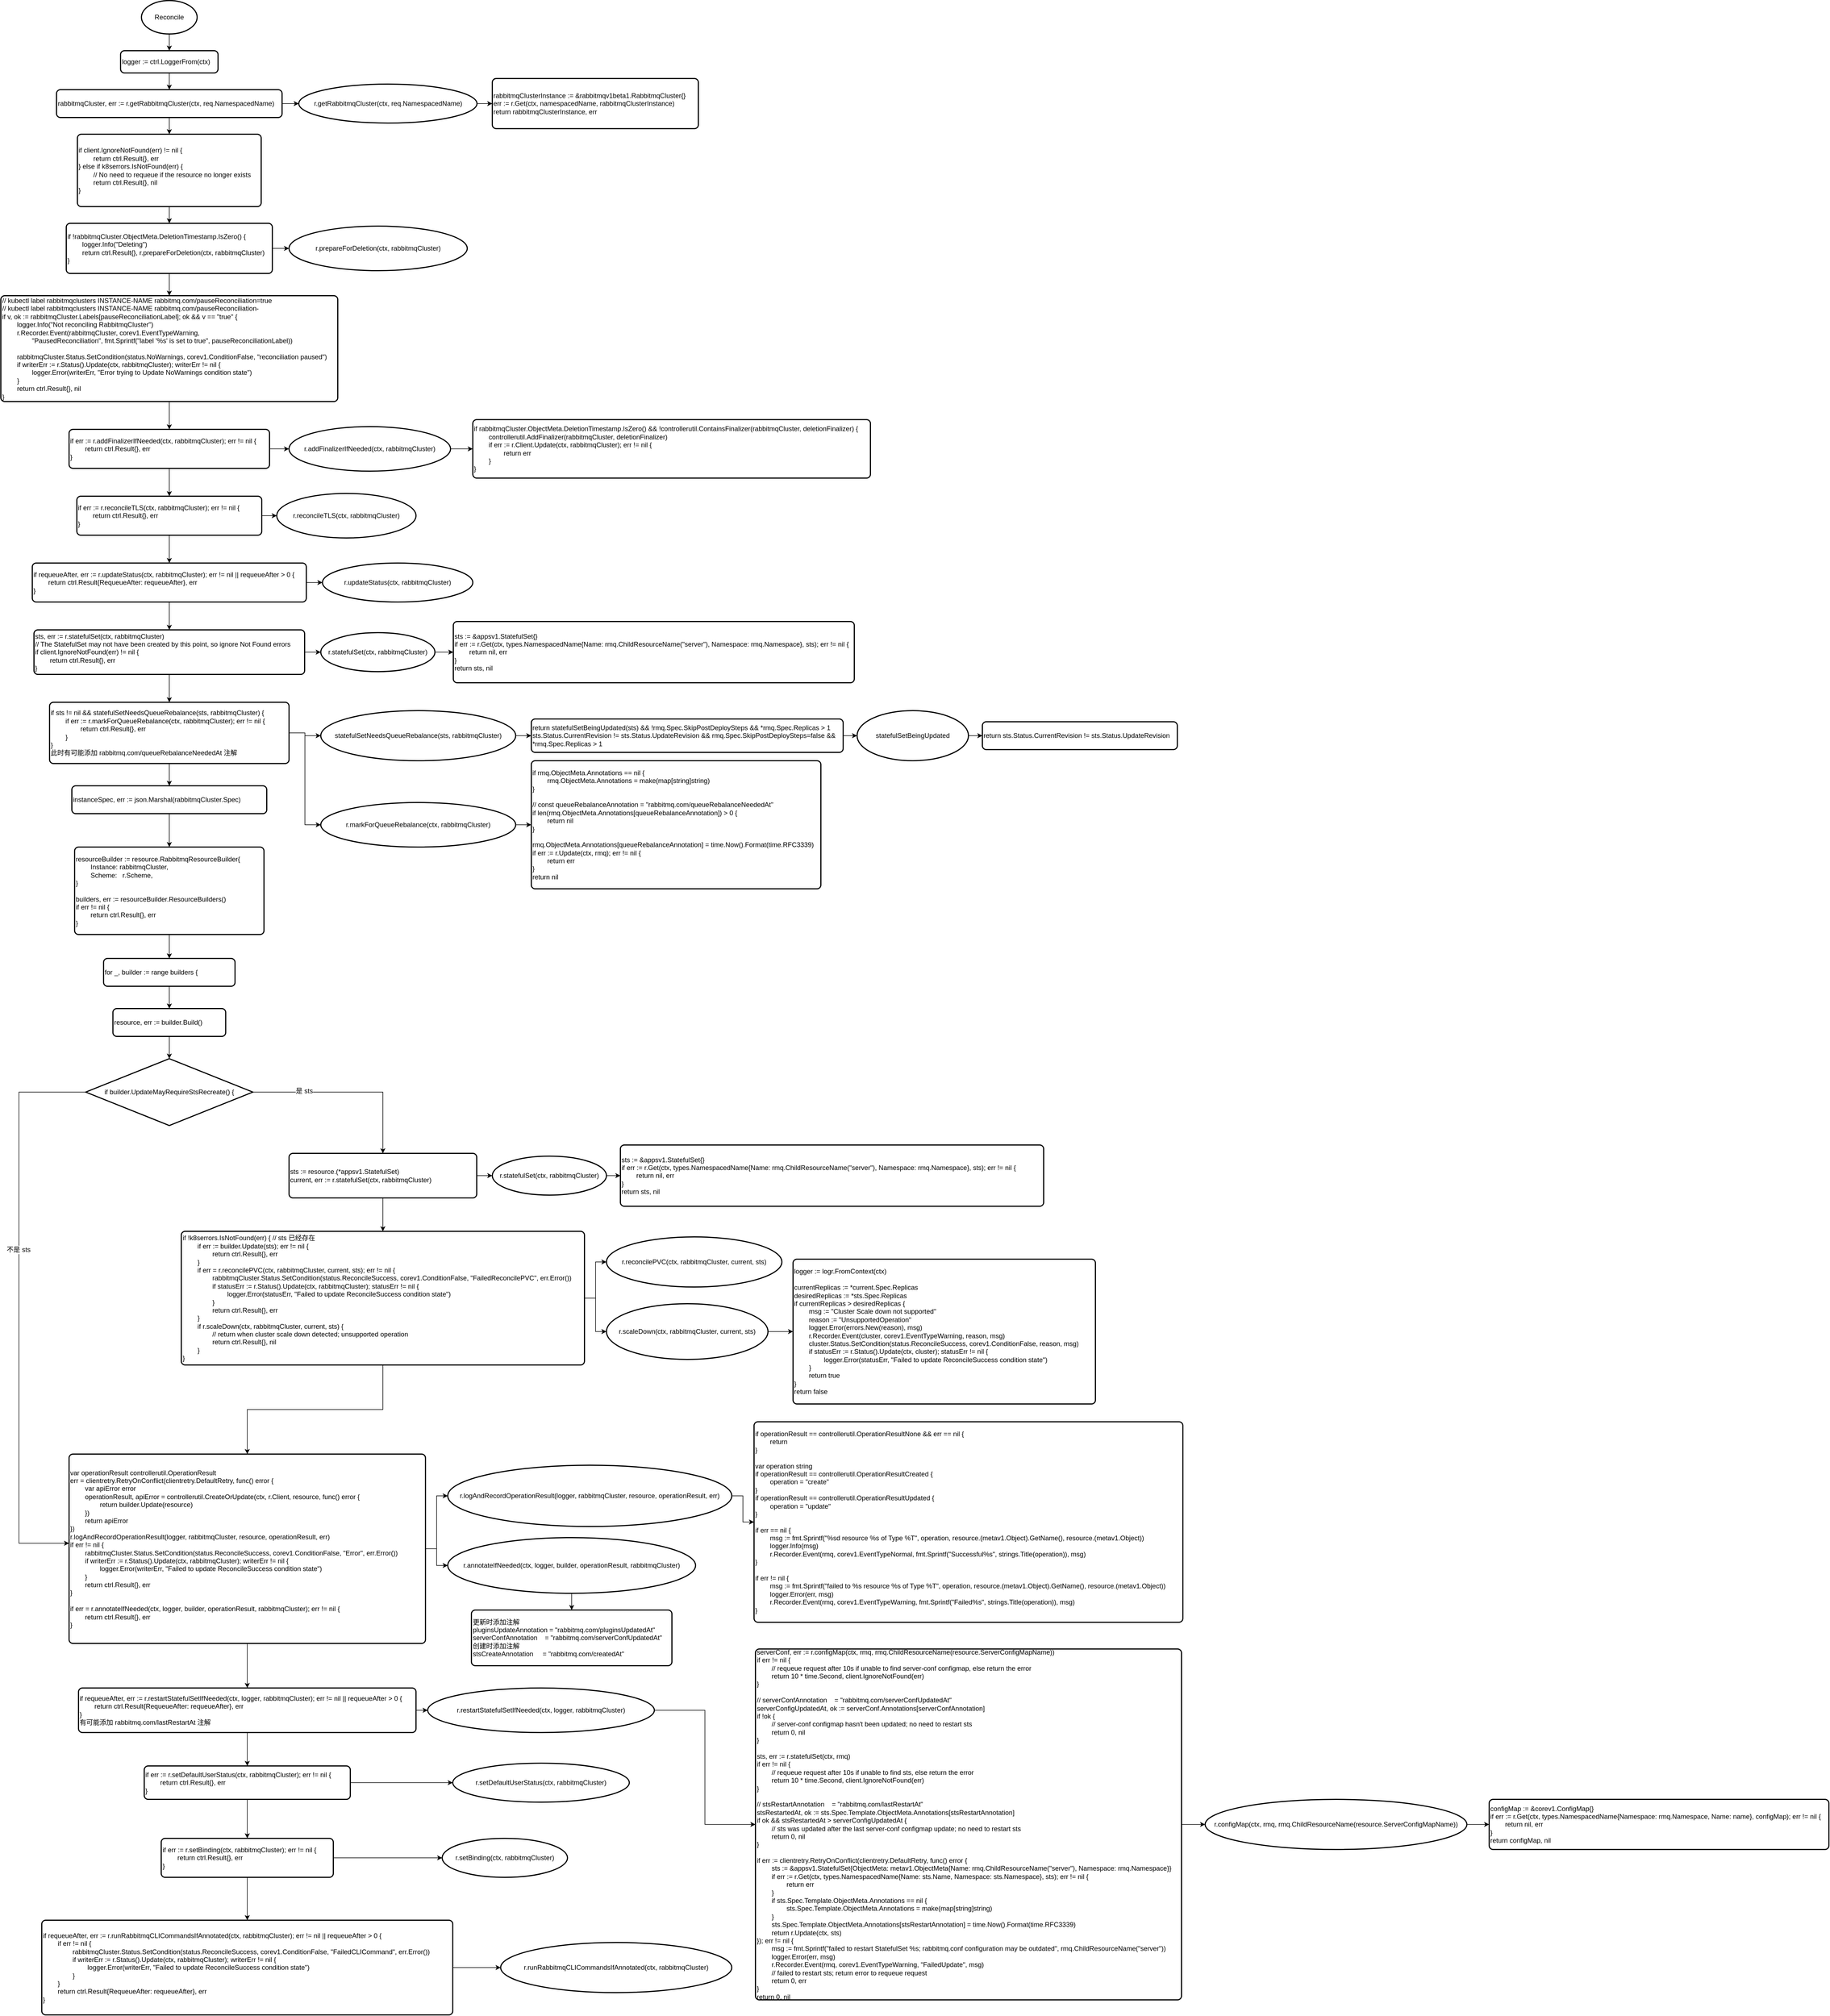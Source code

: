 <mxfile version="12.5.3" type="device" pages="7"><diagram id="V2GpY0YzeAEexeN1vcL_" name="Reconcile"><mxGraphModel dx="1106" dy="892" grid="1" gridSize="10" guides="1" tooltips="1" connect="1" arrows="1" fold="1" page="1" pageScale="1" pageWidth="827" pageHeight="1169" math="0" shadow="0"><root><mxCell id="0"/><mxCell id="1" parent="0"/><mxCell id="qb6TRH3CPgwLlGJis4FQ-43" style="edgeStyle=orthogonalEdgeStyle;rounded=0;orthogonalLoop=1;jettySize=auto;html=1;" parent="1" source="qb6TRH3CPgwLlGJis4FQ-41" target="qb6TRH3CPgwLlGJis4FQ-42" edge="1"><mxGeometry relative="1" as="geometry"/></mxCell><mxCell id="qb6TRH3CPgwLlGJis4FQ-41" value="Reconcile" style="strokeWidth=2;html=1;shape=mxgraph.flowchart.start_1;whiteSpace=wrap;" parent="1" vertex="1"><mxGeometry x="300" y="60" width="100" height="60" as="geometry"/></mxCell><mxCell id="qb6TRH3CPgwLlGJis4FQ-46" style="edgeStyle=orthogonalEdgeStyle;rounded=0;orthogonalLoop=1;jettySize=auto;html=1;" parent="1" source="qb6TRH3CPgwLlGJis4FQ-42" target="qb6TRH3CPgwLlGJis4FQ-45" edge="1"><mxGeometry relative="1" as="geometry"/></mxCell><mxCell id="qb6TRH3CPgwLlGJis4FQ-42" value="logger := ctrl.LoggerFrom(ctx)" style="rounded=1;whiteSpace=wrap;html=1;absoluteArcSize=1;arcSize=14;strokeWidth=2;align=left;" parent="1" vertex="1"><mxGeometry x="262.5" y="150" width="175" height="40" as="geometry"/></mxCell><mxCell id="qb6TRH3CPgwLlGJis4FQ-48" style="edgeStyle=orthogonalEdgeStyle;rounded=0;orthogonalLoop=1;jettySize=auto;html=1;entryX=0;entryY=0.5;entryDx=0;entryDy=0;entryPerimeter=0;" parent="1" source="qb6TRH3CPgwLlGJis4FQ-45" target="qb6TRH3CPgwLlGJis4FQ-47" edge="1"><mxGeometry relative="1" as="geometry"/></mxCell><mxCell id="qb6TRH3CPgwLlGJis4FQ-50" style="edgeStyle=orthogonalEdgeStyle;rounded=0;orthogonalLoop=1;jettySize=auto;html=1;entryX=0.5;entryY=0;entryDx=0;entryDy=0;" parent="1" source="qb6TRH3CPgwLlGJis4FQ-45" target="qb6TRH3CPgwLlGJis4FQ-49" edge="1"><mxGeometry relative="1" as="geometry"/></mxCell><mxCell id="qb6TRH3CPgwLlGJis4FQ-45" value="rabbitmqCluster, err := r.getRabbitmqCluster(ctx, req.NamespacedName)" style="rounded=1;whiteSpace=wrap;html=1;absoluteArcSize=1;arcSize=14;strokeWidth=2;align=left;" parent="1" vertex="1"><mxGeometry x="147.5" y="220" width="405" height="50" as="geometry"/></mxCell><mxCell id="TT7lFmqjxlkn2yiTCVu3-2" style="edgeStyle=orthogonalEdgeStyle;rounded=0;orthogonalLoop=1;jettySize=auto;html=1;" parent="1" source="qb6TRH3CPgwLlGJis4FQ-47" target="TT7lFmqjxlkn2yiTCVu3-1" edge="1"><mxGeometry relative="1" as="geometry"/></mxCell><mxCell id="qb6TRH3CPgwLlGJis4FQ-47" value="r.getRabbitmqCluster(ctx, req.NamespacedName)" style="strokeWidth=2;html=1;shape=mxgraph.flowchart.start_1;whiteSpace=wrap;" parent="1" vertex="1"><mxGeometry x="582.5" y="210" width="320" height="70" as="geometry"/></mxCell><mxCell id="qb6TRH3CPgwLlGJis4FQ-52" style="edgeStyle=orthogonalEdgeStyle;rounded=0;orthogonalLoop=1;jettySize=auto;html=1;" parent="1" source="qb6TRH3CPgwLlGJis4FQ-49" target="qb6TRH3CPgwLlGJis4FQ-51" edge="1"><mxGeometry relative="1" as="geometry"/></mxCell><mxCell id="qb6TRH3CPgwLlGJis4FQ-49" value="&lt;div&gt;if client.IgnoreNotFound(err) != nil {&lt;/div&gt;&lt;div&gt;&lt;span style=&quot;white-space: pre&quot;&gt;&#9;&lt;/span&gt;return ctrl.Result{}, err&lt;/div&gt;&lt;div&gt;} else if k8serrors.IsNotFound(err) {&lt;/div&gt;&lt;div&gt;&lt;span style=&quot;white-space: pre&quot;&gt;&#9;&lt;/span&gt;// No need to requeue if the resource no longer exists&lt;/div&gt;&lt;div&gt;&lt;span style=&quot;white-space: pre&quot;&gt;&#9;&lt;/span&gt;return ctrl.Result{}, nil&lt;/div&gt;&lt;div&gt;}&lt;/div&gt;" style="rounded=1;whiteSpace=wrap;html=1;absoluteArcSize=1;arcSize=14;strokeWidth=2;align=left;" parent="1" vertex="1"><mxGeometry x="185" y="300" width="330" height="130" as="geometry"/></mxCell><mxCell id="qb6TRH3CPgwLlGJis4FQ-54" style="edgeStyle=orthogonalEdgeStyle;rounded=0;orthogonalLoop=1;jettySize=auto;html=1;entryX=0;entryY=0.5;entryDx=0;entryDy=0;entryPerimeter=0;" parent="1" source="qb6TRH3CPgwLlGJis4FQ-51" target="qb6TRH3CPgwLlGJis4FQ-53" edge="1"><mxGeometry relative="1" as="geometry"/></mxCell><mxCell id="qb6TRH3CPgwLlGJis4FQ-58" style="edgeStyle=orthogonalEdgeStyle;rounded=0;orthogonalLoop=1;jettySize=auto;html=1;" parent="1" source="qb6TRH3CPgwLlGJis4FQ-51" target="qb6TRH3CPgwLlGJis4FQ-57" edge="1"><mxGeometry relative="1" as="geometry"/></mxCell><mxCell id="qb6TRH3CPgwLlGJis4FQ-51" value="&lt;div&gt;if !rabbitmqCluster.ObjectMeta.DeletionTimestamp.IsZero() {&lt;/div&gt;&lt;div&gt;&lt;span style=&quot;white-space: pre&quot;&gt;&#9;&lt;/span&gt;logger.Info(&quot;Deleting&quot;)&lt;/div&gt;&lt;div&gt;&lt;span style=&quot;white-space: pre&quot;&gt;&#9;&lt;/span&gt;return ctrl.Result{}, r.prepareForDeletion(ctx, rabbitmqCluster)&lt;/div&gt;&lt;div&gt;}&lt;/div&gt;" style="rounded=1;whiteSpace=wrap;html=1;absoluteArcSize=1;arcSize=14;strokeWidth=2;align=left;" parent="1" vertex="1"><mxGeometry x="165" y="460" width="370" height="90" as="geometry"/></mxCell><mxCell id="qb6TRH3CPgwLlGJis4FQ-53" value="r.prepareForDeletion(ctx, rabbitmqCluster)" style="strokeWidth=2;html=1;shape=mxgraph.flowchart.start_1;whiteSpace=wrap;align=center;" parent="1" vertex="1"><mxGeometry x="565" y="465" width="320" height="80" as="geometry"/></mxCell><mxCell id="qb6TRH3CPgwLlGJis4FQ-60" style="edgeStyle=orthogonalEdgeStyle;rounded=0;orthogonalLoop=1;jettySize=auto;html=1;" parent="1" source="qb6TRH3CPgwLlGJis4FQ-57" target="qb6TRH3CPgwLlGJis4FQ-59" edge="1"><mxGeometry relative="1" as="geometry"/></mxCell><mxCell id="qb6TRH3CPgwLlGJis4FQ-57" value="&lt;div&gt;&lt;span&gt;// kubectl label rabbitmqclusters INSTANCE-NAME rabbitmq.com/pauseReconciliation=true&lt;/span&gt;&lt;br&gt;&lt;/div&gt;&lt;div&gt;// kubectl label rabbitmqclusters INSTANCE-NAME rabbitmq.com/pauseReconciliation-&lt;/div&gt;&lt;div&gt;if v, ok := rabbitmqCluster.Labels[pauseReconciliationLabel]; ok &amp;amp;&amp;amp; v == &quot;true&quot; {&lt;/div&gt;&lt;div&gt;&lt;span style=&quot;white-space: pre&quot;&gt;&#9;&lt;/span&gt;logger.Info(&quot;Not reconciling RabbitmqCluster&quot;)&lt;/div&gt;&lt;div&gt;&lt;span style=&quot;white-space: pre&quot;&gt;&#9;&lt;/span&gt;r.Recorder.Event(rabbitmqCluster, corev1.EventTypeWarning,&lt;/div&gt;&lt;div&gt;&lt;span style=&quot;white-space: pre&quot;&gt;&#9;&#9;&lt;/span&gt;&quot;PausedReconciliation&quot;, fmt.Sprintf(&quot;label '%s' is set to true&quot;, pauseReconciliationLabel))&lt;/div&gt;&lt;div&gt;&lt;br&gt;&lt;/div&gt;&lt;div&gt;&lt;span style=&quot;white-space: pre&quot;&gt;&#9;&lt;/span&gt;rabbitmqCluster.Status.SetCondition(status.NoWarnings, corev1.ConditionFalse, &quot;reconciliation paused&quot;)&lt;/div&gt;&lt;div&gt;&lt;span style=&quot;white-space: pre&quot;&gt;&#9;&lt;/span&gt;if writerErr := r.Status().Update(ctx, rabbitmqCluster); writerErr != nil {&lt;/div&gt;&lt;div&gt;&lt;span style=&quot;white-space: pre&quot;&gt;&#9;&#9;&lt;/span&gt;logger.Error(writerErr, &quot;Error trying to Update NoWarnings condition state&quot;)&lt;/div&gt;&lt;div&gt;&lt;span style=&quot;white-space: pre&quot;&gt;&#9;&lt;/span&gt;}&lt;/div&gt;&lt;div&gt;&lt;span style=&quot;white-space: pre&quot;&gt;&#9;&lt;/span&gt;return ctrl.Result{}, nil&lt;/div&gt;&lt;div&gt;}&lt;/div&gt;" style="rounded=1;whiteSpace=wrap;html=1;absoluteArcSize=1;arcSize=14;strokeWidth=2;align=left;" parent="1" vertex="1"><mxGeometry x="47.5" y="590" width="605" height="190" as="geometry"/></mxCell><mxCell id="qb6TRH3CPgwLlGJis4FQ-62" style="edgeStyle=orthogonalEdgeStyle;rounded=0;orthogonalLoop=1;jettySize=auto;html=1;entryX=0;entryY=0.5;entryDx=0;entryDy=0;entryPerimeter=0;" parent="1" source="qb6TRH3CPgwLlGJis4FQ-59" target="qb6TRH3CPgwLlGJis4FQ-61" edge="1"><mxGeometry relative="1" as="geometry"/></mxCell><mxCell id="qb6TRH3CPgwLlGJis4FQ-64" style="edgeStyle=orthogonalEdgeStyle;rounded=0;orthogonalLoop=1;jettySize=auto;html=1;" parent="1" source="qb6TRH3CPgwLlGJis4FQ-59" target="qb6TRH3CPgwLlGJis4FQ-63" edge="1"><mxGeometry relative="1" as="geometry"/></mxCell><mxCell id="qb6TRH3CPgwLlGJis4FQ-59" value="&lt;div&gt;if err := r.addFinalizerIfNeeded(ctx, rabbitmqCluster); err != nil {&lt;/div&gt;&lt;div&gt;&lt;span style=&quot;white-space: pre&quot;&gt;&#9;&lt;/span&gt;return ctrl.Result{}, err&lt;/div&gt;&lt;div&gt;}&lt;/div&gt;" style="rounded=1;whiteSpace=wrap;html=1;absoluteArcSize=1;arcSize=14;strokeWidth=2;align=left;" parent="1" vertex="1"><mxGeometry x="170" y="830" width="360" height="70" as="geometry"/></mxCell><mxCell id="TT7lFmqjxlkn2yiTCVu3-4" style="edgeStyle=orthogonalEdgeStyle;rounded=0;orthogonalLoop=1;jettySize=auto;html=1;" parent="1" source="qb6TRH3CPgwLlGJis4FQ-61" target="TT7lFmqjxlkn2yiTCVu3-3" edge="1"><mxGeometry relative="1" as="geometry"/></mxCell><mxCell id="qb6TRH3CPgwLlGJis4FQ-61" value="r.addFinalizerIfNeeded(ctx, rabbitmqCluster)" style="strokeWidth=2;html=1;shape=mxgraph.flowchart.start_1;whiteSpace=wrap;align=center;" parent="1" vertex="1"><mxGeometry x="565" y="825" width="290" height="80" as="geometry"/></mxCell><mxCell id="qb6TRH3CPgwLlGJis4FQ-66" style="edgeStyle=orthogonalEdgeStyle;rounded=0;orthogonalLoop=1;jettySize=auto;html=1;entryX=0;entryY=0.5;entryDx=0;entryDy=0;entryPerimeter=0;" parent="1" source="qb6TRH3CPgwLlGJis4FQ-63" target="qb6TRH3CPgwLlGJis4FQ-65" edge="1"><mxGeometry relative="1" as="geometry"/></mxCell><mxCell id="qb6TRH3CPgwLlGJis4FQ-68" style="edgeStyle=orthogonalEdgeStyle;rounded=0;orthogonalLoop=1;jettySize=auto;html=1;" parent="1" source="qb6TRH3CPgwLlGJis4FQ-63" target="qb6TRH3CPgwLlGJis4FQ-67" edge="1"><mxGeometry relative="1" as="geometry"/></mxCell><mxCell id="qb6TRH3CPgwLlGJis4FQ-63" value="&lt;div&gt;if err := r.reconcileTLS(ctx, rabbitmqCluster); err != nil {&lt;/div&gt;&lt;div&gt;&lt;span style=&quot;white-space: pre&quot;&gt;&#9;&lt;/span&gt;return ctrl.Result{}, err&lt;/div&gt;&lt;div&gt;}&lt;/div&gt;" style="rounded=1;whiteSpace=wrap;html=1;absoluteArcSize=1;arcSize=14;strokeWidth=2;align=left;" parent="1" vertex="1"><mxGeometry x="184" y="950" width="332" height="70" as="geometry"/></mxCell><mxCell id="qb6TRH3CPgwLlGJis4FQ-65" value="r.reconcileTLS(ctx, rabbitmqCluster)" style="strokeWidth=2;html=1;shape=mxgraph.flowchart.start_1;whiteSpace=wrap;align=center;" parent="1" vertex="1"><mxGeometry x="543" y="945" width="250" height="80" as="geometry"/></mxCell><mxCell id="qb6TRH3CPgwLlGJis4FQ-70" style="edgeStyle=orthogonalEdgeStyle;rounded=0;orthogonalLoop=1;jettySize=auto;html=1;" parent="1" source="qb6TRH3CPgwLlGJis4FQ-67" target="qb6TRH3CPgwLlGJis4FQ-69" edge="1"><mxGeometry relative="1" as="geometry"/></mxCell><mxCell id="qb6TRH3CPgwLlGJis4FQ-72" style="edgeStyle=orthogonalEdgeStyle;rounded=0;orthogonalLoop=1;jettySize=auto;html=1;" parent="1" source="qb6TRH3CPgwLlGJis4FQ-67" target="qb6TRH3CPgwLlGJis4FQ-71" edge="1"><mxGeometry relative="1" as="geometry"/></mxCell><mxCell id="qb6TRH3CPgwLlGJis4FQ-67" value="&lt;div&gt;if requeueAfter, err := r.updateStatus(ctx, rabbitmqCluster); err != nil || requeueAfter &amp;gt; 0 {&lt;/div&gt;&lt;div&gt;&lt;span style=&quot;white-space: pre&quot;&gt;&#9;&lt;/span&gt;return ctrl.Result{RequeueAfter: requeueAfter}, err&lt;/div&gt;&lt;div&gt;}&lt;/div&gt;" style="rounded=1;whiteSpace=wrap;html=1;absoluteArcSize=1;arcSize=14;strokeWidth=2;align=left;" parent="1" vertex="1"><mxGeometry x="104" y="1070" width="492" height="70" as="geometry"/></mxCell><mxCell id="qb6TRH3CPgwLlGJis4FQ-69" value="r.updateStatus(ctx, rabbitmqCluster)" style="strokeWidth=2;html=1;shape=mxgraph.flowchart.start_1;whiteSpace=wrap;align=center;" parent="1" vertex="1"><mxGeometry x="625" y="1070" width="270" height="70" as="geometry"/></mxCell><mxCell id="qb6TRH3CPgwLlGJis4FQ-76" style="edgeStyle=orthogonalEdgeStyle;rounded=0;orthogonalLoop=1;jettySize=auto;html=1;entryX=0;entryY=0.5;entryDx=0;entryDy=0;entryPerimeter=0;" parent="1" source="qb6TRH3CPgwLlGJis4FQ-71" target="qb6TRH3CPgwLlGJis4FQ-73" edge="1"><mxGeometry relative="1" as="geometry"/></mxCell><mxCell id="qb6TRH3CPgwLlGJis4FQ-78" style="edgeStyle=orthogonalEdgeStyle;rounded=0;orthogonalLoop=1;jettySize=auto;html=1;" parent="1" source="qb6TRH3CPgwLlGJis4FQ-71" target="qb6TRH3CPgwLlGJis4FQ-77" edge="1"><mxGeometry relative="1" as="geometry"/></mxCell><mxCell id="qb6TRH3CPgwLlGJis4FQ-71" value="&lt;div&gt;sts, err := r.statefulSet(ctx, rabbitmqCluster)&lt;/div&gt;&lt;div&gt;// The StatefulSet may not have been created by this point, so ignore Not Found errors&lt;/div&gt;&lt;div&gt;if client.IgnoreNotFound(err) != nil {&lt;/div&gt;&lt;div&gt;&lt;span style=&quot;white-space: pre&quot;&gt;&#9;&lt;/span&gt;return ctrl.Result{}, err&lt;/div&gt;&lt;div&gt;}&lt;/div&gt;" style="rounded=1;whiteSpace=wrap;html=1;absoluteArcSize=1;arcSize=14;strokeWidth=2;align=left;" parent="1" vertex="1"><mxGeometry x="107" y="1190" width="486" height="80" as="geometry"/></mxCell><mxCell id="Nq8odnM3Xua_N8tp2N4--2" style="edgeStyle=orthogonalEdgeStyle;rounded=0;orthogonalLoop=1;jettySize=auto;html=1;" parent="1" source="qb6TRH3CPgwLlGJis4FQ-73" target="Nq8odnM3Xua_N8tp2N4--1" edge="1"><mxGeometry relative="1" as="geometry"/></mxCell><mxCell id="qb6TRH3CPgwLlGJis4FQ-73" value="r.statefulSet(ctx, rabbitmqCluster)" style="strokeWidth=2;html=1;shape=mxgraph.flowchart.start_1;whiteSpace=wrap;align=center;" parent="1" vertex="1"><mxGeometry x="622" y="1195" width="205" height="70" as="geometry"/></mxCell><mxCell id="qb6TRH3CPgwLlGJis4FQ-82" style="edgeStyle=orthogonalEdgeStyle;rounded=0;orthogonalLoop=1;jettySize=auto;html=1;" parent="1" source="qb6TRH3CPgwLlGJis4FQ-77" target="qb6TRH3CPgwLlGJis4FQ-79" edge="1"><mxGeometry relative="1" as="geometry"/></mxCell><mxCell id="qb6TRH3CPgwLlGJis4FQ-84" style="edgeStyle=orthogonalEdgeStyle;rounded=0;orthogonalLoop=1;jettySize=auto;html=1;entryX=0;entryY=0.5;entryDx=0;entryDy=0;entryPerimeter=0;" parent="1" source="qb6TRH3CPgwLlGJis4FQ-77" target="qb6TRH3CPgwLlGJis4FQ-83" edge="1"><mxGeometry relative="1" as="geometry"/></mxCell><mxCell id="qb6TRH3CPgwLlGJis4FQ-87" style="edgeStyle=orthogonalEdgeStyle;rounded=0;orthogonalLoop=1;jettySize=auto;html=1;" parent="1" source="qb6TRH3CPgwLlGJis4FQ-77" target="qb6TRH3CPgwLlGJis4FQ-86" edge="1"><mxGeometry relative="1" as="geometry"/></mxCell><mxCell id="qb6TRH3CPgwLlGJis4FQ-77" value="&lt;div&gt;if sts != nil &amp;amp;&amp;amp; statefulSetNeedsQueueRebalance(sts, rabbitmqCluster) {&lt;/div&gt;&lt;div&gt;&lt;span style=&quot;white-space: pre&quot;&gt;&#9;&lt;/span&gt;if err := r.markForQueueRebalance(ctx, rabbitmqCluster); err != nil {&lt;/div&gt;&lt;div&gt;&lt;span style=&quot;white-space: pre&quot;&gt;&#9;&#9;&lt;/span&gt;return ctrl.Result{}, err&lt;/div&gt;&lt;div&gt;&lt;span style=&quot;white-space: pre&quot;&gt;&#9;&lt;/span&gt;}&lt;/div&gt;&lt;div&gt;}&lt;/div&gt;&lt;div&gt;此时有可能添加&amp;nbsp;rabbitmq.com/queueRebalanceNeededAt 注解&lt;/div&gt;" style="rounded=1;whiteSpace=wrap;html=1;absoluteArcSize=1;arcSize=14;strokeWidth=2;align=left;" parent="1" vertex="1"><mxGeometry x="135" y="1320" width="430" height="110" as="geometry"/></mxCell><mxCell id="Nq8odnM3Xua_N8tp2N4--6" style="edgeStyle=orthogonalEdgeStyle;rounded=0;orthogonalLoop=1;jettySize=auto;html=1;entryX=0;entryY=0.5;entryDx=0;entryDy=0;" parent="1" source="qb6TRH3CPgwLlGJis4FQ-79" target="Nq8odnM3Xua_N8tp2N4--5" edge="1"><mxGeometry relative="1" as="geometry"/></mxCell><mxCell id="qb6TRH3CPgwLlGJis4FQ-79" value="statefulSetNeedsQueueRebalance(sts, rabbitmqCluster)" style="strokeWidth=2;html=1;shape=mxgraph.flowchart.start_1;whiteSpace=wrap;align=center;" parent="1" vertex="1"><mxGeometry x="622" y="1335" width="350" height="90" as="geometry"/></mxCell><mxCell id="Nq8odnM3Xua_N8tp2N4--12" style="edgeStyle=orthogonalEdgeStyle;rounded=0;orthogonalLoop=1;jettySize=auto;html=1;entryX=0;entryY=0.5;entryDx=0;entryDy=0;" parent="1" source="qb6TRH3CPgwLlGJis4FQ-83" target="Nq8odnM3Xua_N8tp2N4--11" edge="1"><mxGeometry relative="1" as="geometry"/></mxCell><mxCell id="qb6TRH3CPgwLlGJis4FQ-83" value="r.markForQueueRebalance(ctx, rabbitmqCluster)" style="strokeWidth=2;html=1;shape=mxgraph.flowchart.start_1;whiteSpace=wrap;align=center;" parent="1" vertex="1"><mxGeometry x="622" y="1500" width="350" height="80" as="geometry"/></mxCell><mxCell id="qb6TRH3CPgwLlGJis4FQ-89" style="edgeStyle=orthogonalEdgeStyle;rounded=0;orthogonalLoop=1;jettySize=auto;html=1;" parent="1" source="qb6TRH3CPgwLlGJis4FQ-86" target="qb6TRH3CPgwLlGJis4FQ-88" edge="1"><mxGeometry relative="1" as="geometry"/></mxCell><mxCell id="qb6TRH3CPgwLlGJis4FQ-86" value="instanceSpec, err := json.Marshal(rabbitmqCluster.Spec)" style="rounded=1;whiteSpace=wrap;html=1;absoluteArcSize=1;arcSize=14;strokeWidth=2;align=left;" parent="1" vertex="1"><mxGeometry x="175" y="1470" width="350" height="50" as="geometry"/></mxCell><mxCell id="qb6TRH3CPgwLlGJis4FQ-91" style="edgeStyle=orthogonalEdgeStyle;rounded=0;orthogonalLoop=1;jettySize=auto;html=1;" parent="1" source="qb6TRH3CPgwLlGJis4FQ-88" target="qb6TRH3CPgwLlGJis4FQ-90" edge="1"><mxGeometry relative="1" as="geometry"/></mxCell><mxCell id="qb6TRH3CPgwLlGJis4FQ-88" value="&lt;div&gt;resourceBuilder := resource.RabbitmqResourceBuilder{&lt;/div&gt;&lt;div&gt;&lt;span style=&quot;white-space: pre&quot;&gt;&#9;&lt;/span&gt;Instance: rabbitmqCluster,&lt;/div&gt;&lt;div&gt;&lt;span style=&quot;white-space: pre&quot;&gt;&#9;&lt;/span&gt;Scheme:&amp;nbsp; &amp;nbsp;r.Scheme,&lt;/div&gt;&lt;div&gt;}&lt;/div&gt;&lt;div&gt;&lt;br&gt;&lt;/div&gt;&lt;div&gt;builders, err := resourceBuilder.ResourceBuilders()&lt;/div&gt;&lt;div&gt;if err != nil {&lt;/div&gt;&lt;div&gt;&lt;span style=&quot;white-space: pre&quot;&gt;&#9;&lt;/span&gt;return ctrl.Result{}, err&lt;/div&gt;&lt;div&gt;}&lt;/div&gt;" style="rounded=1;whiteSpace=wrap;html=1;absoluteArcSize=1;arcSize=14;strokeWidth=2;align=left;" parent="1" vertex="1"><mxGeometry x="180" y="1580" width="340" height="157" as="geometry"/></mxCell><mxCell id="qb6TRH3CPgwLlGJis4FQ-94" style="edgeStyle=orthogonalEdgeStyle;rounded=0;orthogonalLoop=1;jettySize=auto;html=1;" parent="1" source="qb6TRH3CPgwLlGJis4FQ-90" target="qb6TRH3CPgwLlGJis4FQ-93" edge="1"><mxGeometry relative="1" as="geometry"/></mxCell><mxCell id="qb6TRH3CPgwLlGJis4FQ-90" value="for _, builder := range builders {" style="rounded=1;whiteSpace=wrap;html=1;absoluteArcSize=1;arcSize=14;strokeWidth=2;align=left;" parent="1" vertex="1"><mxGeometry x="232" y="1780" width="236" height="50" as="geometry"/></mxCell><mxCell id="qb6TRH3CPgwLlGJis4FQ-96" style="edgeStyle=orthogonalEdgeStyle;rounded=0;orthogonalLoop=1;jettySize=auto;html=1;" parent="1" source="qb6TRH3CPgwLlGJis4FQ-93" target="qb6TRH3CPgwLlGJis4FQ-95" edge="1"><mxGeometry relative="1" as="geometry"/></mxCell><mxCell id="qb6TRH3CPgwLlGJis4FQ-93" value="resource, err := builder.Build()" style="rounded=1;whiteSpace=wrap;html=1;absoluteArcSize=1;arcSize=14;strokeWidth=2;align=left;" parent="1" vertex="1"><mxGeometry x="248.75" y="1870" width="202.5" height="50" as="geometry"/></mxCell><mxCell id="qb6TRH3CPgwLlGJis4FQ-98" style="edgeStyle=orthogonalEdgeStyle;rounded=0;orthogonalLoop=1;jettySize=auto;html=1;" parent="1" source="qb6TRH3CPgwLlGJis4FQ-95" target="qb6TRH3CPgwLlGJis4FQ-97" edge="1"><mxGeometry relative="1" as="geometry"/></mxCell><mxCell id="qb6TRH3CPgwLlGJis4FQ-99" value="是 sts" style="text;html=1;align=center;verticalAlign=middle;resizable=0;points=[];labelBackgroundColor=#ffffff;" parent="qb6TRH3CPgwLlGJis4FQ-98" vertex="1" connectable="0"><mxGeometry x="-0.466" y="2" relative="1" as="geometry"><mxPoint as="offset"/></mxGeometry></mxCell><mxCell id="qb6TRH3CPgwLlGJis4FQ-110" style="edgeStyle=orthogonalEdgeStyle;rounded=0;orthogonalLoop=1;jettySize=auto;html=1;entryX=0;entryY=0.471;entryDx=0;entryDy=0;entryPerimeter=0;exitX=0;exitY=0.5;exitDx=0;exitDy=0;exitPerimeter=0;" parent="1" source="qb6TRH3CPgwLlGJis4FQ-95" target="qb6TRH3CPgwLlGJis4FQ-108" edge="1"><mxGeometry relative="1" as="geometry"><Array as="points"><mxPoint x="80" y="2020"/><mxPoint x="80" y="2830"/></Array></mxGeometry></mxCell><mxCell id="qb6TRH3CPgwLlGJis4FQ-111" value="不是 sts" style="text;html=1;align=center;verticalAlign=middle;resizable=0;points=[];labelBackgroundColor=#ffffff;" parent="qb6TRH3CPgwLlGJis4FQ-110" vertex="1" connectable="0"><mxGeometry x="-0.21" y="-1" relative="1" as="geometry"><mxPoint as="offset"/></mxGeometry></mxCell><mxCell id="qb6TRH3CPgwLlGJis4FQ-95" value="if builder.UpdateMayRequireStsRecreate() {" style="strokeWidth=2;html=1;shape=mxgraph.flowchart.decision;whiteSpace=wrap;align=center;" parent="1" vertex="1"><mxGeometry x="200" y="1960" width="300" height="120" as="geometry"/></mxCell><mxCell id="qb6TRH3CPgwLlGJis4FQ-101" style="edgeStyle=orthogonalEdgeStyle;rounded=0;orthogonalLoop=1;jettySize=auto;html=1;entryX=0;entryY=0.5;entryDx=0;entryDy=0;entryPerimeter=0;" parent="1" source="qb6TRH3CPgwLlGJis4FQ-97" target="qb6TRH3CPgwLlGJis4FQ-100" edge="1"><mxGeometry relative="1" as="geometry"/></mxCell><mxCell id="qb6TRH3CPgwLlGJis4FQ-103" style="edgeStyle=orthogonalEdgeStyle;rounded=0;orthogonalLoop=1;jettySize=auto;html=1;" parent="1" source="qb6TRH3CPgwLlGJis4FQ-97" target="qb6TRH3CPgwLlGJis4FQ-102" edge="1"><mxGeometry relative="1" as="geometry"/></mxCell><mxCell id="qb6TRH3CPgwLlGJis4FQ-97" value="&lt;div&gt;sts := resource.(*appsv1.StatefulSet)&lt;/div&gt;&lt;div&gt;current, err := r.statefulSet(ctx, rabbitmqCluster)&lt;/div&gt;" style="rounded=1;whiteSpace=wrap;html=1;absoluteArcSize=1;arcSize=14;strokeWidth=2;align=left;" parent="1" vertex="1"><mxGeometry x="565" y="2130" width="337" height="80" as="geometry"/></mxCell><mxCell id="Nq8odnM3Xua_N8tp2N4--4" style="edgeStyle=orthogonalEdgeStyle;rounded=0;orthogonalLoop=1;jettySize=auto;html=1;" parent="1" source="qb6TRH3CPgwLlGJis4FQ-100" target="Nq8odnM3Xua_N8tp2N4--3" edge="1"><mxGeometry relative="1" as="geometry"/></mxCell><mxCell id="qb6TRH3CPgwLlGJis4FQ-100" value="r.statefulSet(ctx, rabbitmqCluster)" style="strokeWidth=2;html=1;shape=mxgraph.flowchart.start_1;whiteSpace=wrap;align=center;" parent="1" vertex="1"><mxGeometry x="930" y="2135" width="205" height="70" as="geometry"/></mxCell><mxCell id="qb6TRH3CPgwLlGJis4FQ-105" style="edgeStyle=orthogonalEdgeStyle;rounded=0;orthogonalLoop=1;jettySize=auto;html=1;" parent="1" source="qb6TRH3CPgwLlGJis4FQ-102" target="qb6TRH3CPgwLlGJis4FQ-104" edge="1"><mxGeometry relative="1" as="geometry"/></mxCell><mxCell id="qb6TRH3CPgwLlGJis4FQ-107" style="edgeStyle=orthogonalEdgeStyle;rounded=0;orthogonalLoop=1;jettySize=auto;html=1;entryX=0;entryY=0.5;entryDx=0;entryDy=0;entryPerimeter=0;" parent="1" source="qb6TRH3CPgwLlGJis4FQ-102" target="qb6TRH3CPgwLlGJis4FQ-106" edge="1"><mxGeometry relative="1" as="geometry"/></mxCell><mxCell id="qb6TRH3CPgwLlGJis4FQ-109" style="edgeStyle=orthogonalEdgeStyle;rounded=0;orthogonalLoop=1;jettySize=auto;html=1;" parent="1" source="qb6TRH3CPgwLlGJis4FQ-102" target="qb6TRH3CPgwLlGJis4FQ-108" edge="1"><mxGeometry relative="1" as="geometry"/></mxCell><mxCell id="qb6TRH3CPgwLlGJis4FQ-102" value="&lt;div&gt;if !k8serrors.IsNotFound(err) { // sts 已经存在&lt;/div&gt;&lt;div&gt;&lt;span style=&quot;white-space: pre&quot;&gt;&#9;&lt;/span&gt;if err := builder.Update(sts); err != nil {&lt;/div&gt;&lt;div&gt;&lt;span style=&quot;white-space: pre&quot;&gt;&#9;&#9;&lt;/span&gt;return ctrl.Result{}, err&lt;/div&gt;&lt;div&gt;&lt;span style=&quot;white-space: pre&quot;&gt;&#9;&lt;/span&gt;}&lt;/div&gt;&lt;div&gt;&lt;span style=&quot;white-space: pre&quot;&gt;&#9;&lt;/span&gt;if err = r.reconcilePVC(ctx, rabbitmqCluster, current, sts); err != nil {&lt;/div&gt;&lt;div&gt;&lt;span style=&quot;white-space: pre&quot;&gt;&#9;&#9;&lt;/span&gt;rabbitmqCluster.Status.SetCondition(status.ReconcileSuccess, corev1.ConditionFalse, &quot;FailedReconcilePVC&quot;, err.Error())&lt;/div&gt;&lt;div&gt;&lt;span style=&quot;white-space: pre&quot;&gt;&#9;&#9;&lt;/span&gt;if statusErr := r.Status().Update(ctx, rabbitmqCluster); statusErr != nil {&lt;/div&gt;&lt;div&gt;&lt;span style=&quot;white-space: pre&quot;&gt;&#9;&#9;&#9;&lt;/span&gt;logger.Error(statusErr, &quot;Failed to update ReconcileSuccess condition state&quot;)&lt;/div&gt;&lt;div&gt;&lt;span style=&quot;white-space: pre&quot;&gt;&#9;&#9;&lt;/span&gt;}&lt;/div&gt;&lt;div&gt;&lt;span style=&quot;white-space: pre&quot;&gt;&#9;&#9;&lt;/span&gt;return ctrl.Result{}, err&lt;/div&gt;&lt;div&gt;&lt;span style=&quot;white-space: pre&quot;&gt;&#9;&lt;/span&gt;}&lt;/div&gt;&lt;div&gt;&lt;span style=&quot;white-space: pre&quot;&gt;&#9;&lt;/span&gt;if r.scaleDown(ctx, rabbitmqCluster, current, sts) {&lt;/div&gt;&lt;div&gt;&lt;span style=&quot;white-space: pre&quot;&gt;&#9;&#9;&lt;/span&gt;// return when cluster scale down detected; unsupported operation&lt;/div&gt;&lt;div&gt;&lt;span style=&quot;white-space: pre&quot;&gt;&#9;&#9;&lt;/span&gt;return ctrl.Result{}, nil&lt;/div&gt;&lt;div&gt;&lt;span style=&quot;white-space: pre&quot;&gt;&#9;&lt;/span&gt;}&lt;/div&gt;&lt;div&gt;}&lt;/div&gt;" style="rounded=1;whiteSpace=wrap;html=1;absoluteArcSize=1;arcSize=14;strokeWidth=2;align=left;" parent="1" vertex="1"><mxGeometry x="371.5" y="2270" width="724" height="240" as="geometry"/></mxCell><mxCell id="qb6TRH3CPgwLlGJis4FQ-104" value="r.reconcilePVC(ctx, rabbitmqCluster, current, sts)" style="strokeWidth=2;html=1;shape=mxgraph.flowchart.start_1;whiteSpace=wrap;align=center;" parent="1" vertex="1"><mxGeometry x="1135" y="2280" width="315" height="90" as="geometry"/></mxCell><mxCell id="xwPt1aX4J4HbLPwxvJKw-3" style="edgeStyle=orthogonalEdgeStyle;rounded=0;orthogonalLoop=1;jettySize=auto;html=1;entryX=0;entryY=0.5;entryDx=0;entryDy=0;" parent="1" source="qb6TRH3CPgwLlGJis4FQ-106" target="xwPt1aX4J4HbLPwxvJKw-1" edge="1"><mxGeometry relative="1" as="geometry"/></mxCell><mxCell id="qb6TRH3CPgwLlGJis4FQ-106" value="r.scaleDown(ctx, rabbitmqCluster, current, sts)" style="strokeWidth=2;html=1;shape=mxgraph.flowchart.start_1;whiteSpace=wrap;align=center;" parent="1" vertex="1"><mxGeometry x="1135" y="2400" width="290" height="100" as="geometry"/></mxCell><mxCell id="qb6TRH3CPgwLlGJis4FQ-115" style="edgeStyle=orthogonalEdgeStyle;rounded=0;orthogonalLoop=1;jettySize=auto;html=1;" parent="1" source="qb6TRH3CPgwLlGJis4FQ-108" target="qb6TRH3CPgwLlGJis4FQ-113" edge="1"><mxGeometry relative="1" as="geometry"/></mxCell><mxCell id="qb6TRH3CPgwLlGJis4FQ-116" style="edgeStyle=orthogonalEdgeStyle;rounded=0;orthogonalLoop=1;jettySize=auto;html=1;" parent="1" source="qb6TRH3CPgwLlGJis4FQ-108" target="qb6TRH3CPgwLlGJis4FQ-114" edge="1"><mxGeometry relative="1" as="geometry"/></mxCell><mxCell id="qb6TRH3CPgwLlGJis4FQ-118" style="edgeStyle=orthogonalEdgeStyle;rounded=0;orthogonalLoop=1;jettySize=auto;html=1;" parent="1" source="qb6TRH3CPgwLlGJis4FQ-108" target="qb6TRH3CPgwLlGJis4FQ-117" edge="1"><mxGeometry relative="1" as="geometry"/></mxCell><mxCell id="qb6TRH3CPgwLlGJis4FQ-108" value="&lt;div&gt;var operationResult controllerutil.OperationResult&lt;/div&gt;&lt;div&gt;err = clientretry.RetryOnConflict(clientretry.DefaultRetry, func() error {&lt;/div&gt;&lt;div&gt;&lt;span style=&quot;white-space: pre&quot;&gt;&#9;&lt;/span&gt;var apiError error&lt;/div&gt;&lt;div&gt;&lt;span style=&quot;white-space: pre&quot;&gt;&#9;&lt;/span&gt;operationResult, apiError = controllerutil.CreateOrUpdate(ctx, r.Client, resource, func() error {&lt;/div&gt;&lt;div&gt;&lt;span style=&quot;white-space: pre&quot;&gt;&#9;&#9;&lt;/span&gt;return builder.Update(resource)&lt;/div&gt;&lt;div&gt;&lt;span style=&quot;white-space: pre&quot;&gt;&#9;&lt;/span&gt;})&lt;/div&gt;&lt;div&gt;&lt;span style=&quot;white-space: pre&quot;&gt;&#9;&lt;/span&gt;return apiError&lt;/div&gt;&lt;div&gt;})&lt;/div&gt;&lt;div&gt;r.logAndRecordOperationResult(logger, rabbitmqCluster, resource, operationResult, err)&lt;/div&gt;&lt;div&gt;if err != nil {&lt;/div&gt;&lt;div&gt;&lt;span style=&quot;white-space: pre&quot;&gt;&#9;&lt;/span&gt;rabbitmqCluster.Status.SetCondition(status.ReconcileSuccess, corev1.ConditionFalse, &quot;Error&quot;, err.Error())&lt;/div&gt;&lt;div&gt;&lt;span style=&quot;white-space: pre&quot;&gt;&#9;&lt;/span&gt;if writerErr := r.Status().Update(ctx, rabbitmqCluster); writerErr != nil {&lt;/div&gt;&lt;div&gt;&lt;span style=&quot;white-space: pre&quot;&gt;&#9;&#9;&lt;/span&gt;logger.Error(writerErr, &quot;Failed to update ReconcileSuccess condition state&quot;)&lt;/div&gt;&lt;div&gt;&lt;span style=&quot;white-space: pre&quot;&gt;&#9;&lt;/span&gt;}&lt;/div&gt;&lt;div&gt;&lt;span style=&quot;white-space: pre&quot;&gt;&#9;&lt;/span&gt;return ctrl.Result{}, err&lt;/div&gt;&lt;div&gt;}&lt;/div&gt;&lt;div&gt;&lt;br&gt;&lt;/div&gt;&lt;div&gt;if err = r.annotateIfNeeded(ctx, logger, builder, operationResult, rabbitmqCluster); err != nil {&lt;/div&gt;&lt;div&gt;&lt;span style=&quot;white-space: pre&quot;&gt;&#9;&lt;/span&gt;return ctrl.Result{}, err&lt;/div&gt;&lt;div&gt;}&lt;/div&gt;" style="rounded=1;whiteSpace=wrap;html=1;absoluteArcSize=1;arcSize=14;strokeWidth=2;align=left;" parent="1" vertex="1"><mxGeometry x="170" y="2670" width="640" height="340" as="geometry"/></mxCell><mxCell id="xwPt1aX4J4HbLPwxvJKw-5" style="edgeStyle=orthogonalEdgeStyle;rounded=0;orthogonalLoop=1;jettySize=auto;html=1;entryX=0;entryY=0.5;entryDx=0;entryDy=0;" parent="1" source="qb6TRH3CPgwLlGJis4FQ-113" target="xwPt1aX4J4HbLPwxvJKw-4" edge="1"><mxGeometry relative="1" as="geometry"/></mxCell><mxCell id="qb6TRH3CPgwLlGJis4FQ-113" value="r.logAndRecordOperationResult(logger, rabbitmqCluster, resource, operationResult, err)" style="strokeWidth=2;html=1;shape=mxgraph.flowchart.start_1;whiteSpace=wrap;align=center;" parent="1" vertex="1"><mxGeometry x="850" y="2690" width="510" height="110" as="geometry"/></mxCell><mxCell id="VxtOVKwA6HEP3hAXLZ4Y-2" style="edgeStyle=orthogonalEdgeStyle;rounded=0;orthogonalLoop=1;jettySize=auto;html=1;entryX=0.5;entryY=0;entryDx=0;entryDy=0;" parent="1" source="qb6TRH3CPgwLlGJis4FQ-114" target="VxtOVKwA6HEP3hAXLZ4Y-1" edge="1"><mxGeometry relative="1" as="geometry"/></mxCell><mxCell id="qb6TRH3CPgwLlGJis4FQ-114" value="r.annotateIfNeeded(ctx, logger, builder, operationResult, rabbitmqCluster)" style="strokeWidth=2;html=1;shape=mxgraph.flowchart.start_1;whiteSpace=wrap;align=center;" parent="1" vertex="1"><mxGeometry x="850" y="2820" width="445" height="100" as="geometry"/></mxCell><mxCell id="qb6TRH3CPgwLlGJis4FQ-120" style="edgeStyle=orthogonalEdgeStyle;rounded=0;orthogonalLoop=1;jettySize=auto;html=1;" parent="1" source="qb6TRH3CPgwLlGJis4FQ-117" target="qb6TRH3CPgwLlGJis4FQ-119" edge="1"><mxGeometry relative="1" as="geometry"/></mxCell><mxCell id="qb6TRH3CPgwLlGJis4FQ-122" style="edgeStyle=orthogonalEdgeStyle;rounded=0;orthogonalLoop=1;jettySize=auto;html=1;" parent="1" source="qb6TRH3CPgwLlGJis4FQ-117" target="qb6TRH3CPgwLlGJis4FQ-121" edge="1"><mxGeometry relative="1" as="geometry"/></mxCell><mxCell id="qb6TRH3CPgwLlGJis4FQ-117" value="&lt;div&gt;if requeueAfter, err := r.restartStatefulSetIfNeeded(ctx, logger, rabbitmqCluster); err != nil || requeueAfter &amp;gt; 0 {&lt;/div&gt;&lt;div&gt;&lt;span style=&quot;white-space: pre&quot;&gt;&#9;&lt;/span&gt;return ctrl.Result{RequeueAfter: requeueAfter}, err&lt;/div&gt;&lt;div&gt;}&lt;/div&gt;&lt;div&gt;有可能添加&amp;nbsp;rabbitmq.com/lastRestartAt 注解&lt;/div&gt;" style="rounded=1;whiteSpace=wrap;html=1;absoluteArcSize=1;arcSize=14;strokeWidth=2;align=left;" parent="1" vertex="1"><mxGeometry x="187" y="3090" width="606" height="80" as="geometry"/></mxCell><mxCell id="kokKbQNIkduKEehxrX3M-2" style="edgeStyle=orthogonalEdgeStyle;rounded=0;orthogonalLoop=1;jettySize=auto;html=1;" parent="1" source="qb6TRH3CPgwLlGJis4FQ-119" target="kokKbQNIkduKEehxrX3M-1" edge="1"><mxGeometry relative="1" as="geometry"/></mxCell><mxCell id="qb6TRH3CPgwLlGJis4FQ-119" value="r.restartStatefulSetIfNeeded(ctx, logger, rabbitmqCluster)" style="strokeWidth=2;html=1;shape=mxgraph.flowchart.start_1;whiteSpace=wrap;align=center;" parent="1" vertex="1"><mxGeometry x="814" y="3090" width="407" height="80" as="geometry"/></mxCell><mxCell id="qb6TRH3CPgwLlGJis4FQ-124" style="edgeStyle=orthogonalEdgeStyle;rounded=0;orthogonalLoop=1;jettySize=auto;html=1;entryX=0;entryY=0.5;entryDx=0;entryDy=0;entryPerimeter=0;" parent="1" source="qb6TRH3CPgwLlGJis4FQ-121" target="qb6TRH3CPgwLlGJis4FQ-123" edge="1"><mxGeometry relative="1" as="geometry"/></mxCell><mxCell id="qb6TRH3CPgwLlGJis4FQ-126" style="edgeStyle=orthogonalEdgeStyle;rounded=0;orthogonalLoop=1;jettySize=auto;html=1;" parent="1" source="qb6TRH3CPgwLlGJis4FQ-121" target="qb6TRH3CPgwLlGJis4FQ-125" edge="1"><mxGeometry relative="1" as="geometry"/></mxCell><mxCell id="qb6TRH3CPgwLlGJis4FQ-121" value="&lt;div&gt;if err := r.setDefaultUserStatus(ctx, rabbitmqCluster); err != nil {&lt;/div&gt;&lt;div&gt;&lt;span style=&quot;white-space: pre&quot;&gt;&#9;&lt;/span&gt;return ctrl.Result{}, err&lt;/div&gt;&lt;div&gt;}&lt;/div&gt;" style="rounded=1;whiteSpace=wrap;html=1;absoluteArcSize=1;arcSize=14;strokeWidth=2;align=left;" parent="1" vertex="1"><mxGeometry x="305" y="3230" width="370" height="60" as="geometry"/></mxCell><mxCell id="qb6TRH3CPgwLlGJis4FQ-123" value="r.setDefaultUserStatus(ctx, rabbitmqCluster)" style="strokeWidth=2;html=1;shape=mxgraph.flowchart.start_1;whiteSpace=wrap;align=center;" parent="1" vertex="1"><mxGeometry x="859" y="3225" width="317" height="70" as="geometry"/></mxCell><mxCell id="qb6TRH3CPgwLlGJis4FQ-128" style="edgeStyle=orthogonalEdgeStyle;rounded=0;orthogonalLoop=1;jettySize=auto;html=1;entryX=0;entryY=0.5;entryDx=0;entryDy=0;entryPerimeter=0;" parent="1" source="qb6TRH3CPgwLlGJis4FQ-125" target="qb6TRH3CPgwLlGJis4FQ-127" edge="1"><mxGeometry relative="1" as="geometry"/></mxCell><mxCell id="qb6TRH3CPgwLlGJis4FQ-130" style="edgeStyle=orthogonalEdgeStyle;rounded=0;orthogonalLoop=1;jettySize=auto;html=1;" parent="1" source="qb6TRH3CPgwLlGJis4FQ-125" target="qb6TRH3CPgwLlGJis4FQ-129" edge="1"><mxGeometry relative="1" as="geometry"/></mxCell><mxCell id="qb6TRH3CPgwLlGJis4FQ-125" value="&lt;div&gt;if err := r.setBinding(ctx, rabbitmqCluster); err != nil {&lt;/div&gt;&lt;div&gt;&lt;span style=&quot;white-space: pre&quot;&gt;&#9;&lt;/span&gt;return ctrl.Result{}, err&lt;/div&gt;&lt;div&gt;}&lt;/div&gt;" style="rounded=1;whiteSpace=wrap;html=1;absoluteArcSize=1;arcSize=14;strokeWidth=2;align=left;" parent="1" vertex="1"><mxGeometry x="335.5" y="3360" width="309" height="70" as="geometry"/></mxCell><mxCell id="qb6TRH3CPgwLlGJis4FQ-127" value="r.setBinding(ctx, rabbitmqCluster)" style="strokeWidth=2;html=1;shape=mxgraph.flowchart.start_1;whiteSpace=wrap;align=center;" parent="1" vertex="1"><mxGeometry x="840" y="3360" width="225" height="70" as="geometry"/></mxCell><mxCell id="qb6TRH3CPgwLlGJis4FQ-132" style="edgeStyle=orthogonalEdgeStyle;rounded=0;orthogonalLoop=1;jettySize=auto;html=1;" parent="1" source="qb6TRH3CPgwLlGJis4FQ-129" target="qb6TRH3CPgwLlGJis4FQ-131" edge="1"><mxGeometry relative="1" as="geometry"/></mxCell><mxCell id="qb6TRH3CPgwLlGJis4FQ-129" value="&lt;div&gt;if requeueAfter, err := r.runRabbitmqCLICommandsIfAnnotated(ctx, rabbitmqCluster); err != nil || requeueAfter &amp;gt; 0 {&lt;/div&gt;&lt;div&gt;&lt;span style=&quot;white-space: pre&quot;&gt;&#9;&lt;/span&gt;if err != nil {&lt;/div&gt;&lt;div&gt;&lt;span style=&quot;white-space: pre&quot;&gt;&#9;&#9;&lt;/span&gt;rabbitmqCluster.Status.SetCondition(status.ReconcileSuccess, corev1.ConditionFalse, &quot;FailedCLICommand&quot;, err.Error())&lt;/div&gt;&lt;div&gt;&lt;span style=&quot;white-space: pre&quot;&gt;&#9;&#9;&lt;/span&gt;if writerErr := r.Status().Update(ctx, rabbitmqCluster); writerErr != nil {&lt;/div&gt;&lt;div&gt;&lt;span style=&quot;white-space: pre&quot;&gt;&#9;&#9;&#9;&lt;/span&gt;logger.Error(writerErr, &quot;Failed to update ReconcileSuccess condition state&quot;)&lt;/div&gt;&lt;div&gt;&lt;span style=&quot;white-space: pre&quot;&gt;&#9;&#9;&lt;/span&gt;}&lt;/div&gt;&lt;div&gt;&lt;span style=&quot;white-space: pre&quot;&gt;&#9;&lt;/span&gt;}&lt;/div&gt;&lt;div&gt;&lt;span style=&quot;white-space: pre&quot;&gt;&#9;&lt;/span&gt;return ctrl.Result{RequeueAfter: requeueAfter}, err&lt;/div&gt;&lt;div&gt;}&lt;/div&gt;" style="rounded=1;whiteSpace=wrap;html=1;absoluteArcSize=1;arcSize=14;strokeWidth=2;align=left;" parent="1" vertex="1"><mxGeometry x="121" y="3507" width="738" height="170" as="geometry"/></mxCell><mxCell id="qb6TRH3CPgwLlGJis4FQ-131" value="r.runRabbitmqCLICommandsIfAnnotated(ctx, rabbitmqCluster)" style="strokeWidth=2;html=1;shape=mxgraph.flowchart.start_1;whiteSpace=wrap;align=center;" parent="1" vertex="1"><mxGeometry x="945" y="3547" width="415" height="90" as="geometry"/></mxCell><mxCell id="TT7lFmqjxlkn2yiTCVu3-1" value="&lt;div&gt;rabbitmqClusterInstance := &amp;amp;rabbitmqv1beta1.RabbitmqCluster{}&lt;/div&gt;&lt;div&gt;err := r.Get(ctx, namespacedName, rabbitmqClusterInstance)&lt;/div&gt;&lt;div&gt;return rabbitmqClusterInstance, err&lt;/div&gt;" style="rounded=1;whiteSpace=wrap;html=1;absoluteArcSize=1;arcSize=14;strokeWidth=2;align=left;" parent="1" vertex="1"><mxGeometry x="930" y="200" width="370" height="90" as="geometry"/></mxCell><mxCell id="TT7lFmqjxlkn2yiTCVu3-3" value="&lt;div&gt;if rabbitmqCluster.ObjectMeta.DeletionTimestamp.IsZero() &amp;amp;&amp;amp; !controllerutil.ContainsFinalizer(rabbitmqCluster, deletionFinalizer) {&lt;/div&gt;&lt;div&gt;&lt;span style=&quot;white-space: pre&quot;&gt;&#9;&lt;/span&gt;controllerutil.AddFinalizer(rabbitmqCluster, deletionFinalizer)&lt;/div&gt;&lt;div&gt;&lt;span style=&quot;white-space: pre&quot;&gt;&#9;&lt;/span&gt;if err := r.Client.Update(ctx, rabbitmqCluster); err != nil {&lt;/div&gt;&lt;div&gt;&lt;span style=&quot;white-space: pre&quot;&gt;&#9;&#9;&lt;/span&gt;return err&lt;/div&gt;&lt;div&gt;&lt;span style=&quot;white-space: pre&quot;&gt;&#9;&lt;/span&gt;}&lt;/div&gt;&lt;div&gt;}&lt;/div&gt;" style="rounded=1;whiteSpace=wrap;html=1;absoluteArcSize=1;arcSize=14;strokeWidth=2;align=left;" parent="1" vertex="1"><mxGeometry x="895" y="812.5" width="714" height="105" as="geometry"/></mxCell><mxCell id="Nq8odnM3Xua_N8tp2N4--1" value="&lt;div&gt;sts := &amp;amp;appsv1.StatefulSet{}&lt;/div&gt;&lt;div&gt;if err := r.Get(ctx, types.NamespacedName{Name: rmq.ChildResourceName(&quot;server&quot;), Namespace: rmq.Namespace}, sts); err != nil {&lt;/div&gt;&lt;div&gt;&lt;span style=&quot;white-space: pre&quot;&gt;&#9;&lt;/span&gt;return nil, err&lt;/div&gt;&lt;div&gt;}&lt;/div&gt;&lt;div&gt;return sts, nil&lt;/div&gt;" style="rounded=1;whiteSpace=wrap;html=1;absoluteArcSize=1;arcSize=14;strokeWidth=2;align=left;" parent="1" vertex="1"><mxGeometry x="860" y="1175" width="720" height="110" as="geometry"/></mxCell><mxCell id="Nq8odnM3Xua_N8tp2N4--3" value="&lt;div&gt;sts := &amp;amp;appsv1.StatefulSet{}&lt;/div&gt;&lt;div&gt;if err := r.Get(ctx, types.NamespacedName{Name: rmq.ChildResourceName(&quot;server&quot;), Namespace: rmq.Namespace}, sts); err != nil {&lt;/div&gt;&lt;div&gt;&lt;span style=&quot;white-space: pre&quot;&gt;&#9;&lt;/span&gt;return nil, err&lt;/div&gt;&lt;div&gt;}&lt;/div&gt;&lt;div&gt;return sts, nil&lt;/div&gt;" style="rounded=1;whiteSpace=wrap;html=1;absoluteArcSize=1;arcSize=14;strokeWidth=2;align=left;" parent="1" vertex="1"><mxGeometry x="1160" y="2115" width="760" height="110" as="geometry"/></mxCell><mxCell id="Nq8odnM3Xua_N8tp2N4--8" style="edgeStyle=orthogonalEdgeStyle;rounded=0;orthogonalLoop=1;jettySize=auto;html=1;" parent="1" source="Nq8odnM3Xua_N8tp2N4--5" target="Nq8odnM3Xua_N8tp2N4--7" edge="1"><mxGeometry relative="1" as="geometry"/></mxCell><mxCell id="Nq8odnM3Xua_N8tp2N4--5" value="return statefulSetBeingUpdated(sts) &amp;amp;&amp;amp; !rmq.Spec.SkipPostDeploySteps &amp;amp;&amp;amp; *rmq.Spec.Replicas &amp;gt; 1&lt;br&gt;sts.Status.CurrentRevision != sts.Status.UpdateRevision &amp;amp;&amp;amp; rmq.Spec.SkipPostDeploySteps=false &amp;amp;&amp;amp; *rmq.Spec.Replicas &amp;gt; 1" style="rounded=1;whiteSpace=wrap;html=1;absoluteArcSize=1;arcSize=14;strokeWidth=2;align=left;" parent="1" vertex="1"><mxGeometry x="1000" y="1350" width="560" height="60" as="geometry"/></mxCell><mxCell id="Nq8odnM3Xua_N8tp2N4--10" style="edgeStyle=orthogonalEdgeStyle;rounded=0;orthogonalLoop=1;jettySize=auto;html=1;" parent="1" source="Nq8odnM3Xua_N8tp2N4--7" target="Nq8odnM3Xua_N8tp2N4--9" edge="1"><mxGeometry relative="1" as="geometry"/></mxCell><mxCell id="Nq8odnM3Xua_N8tp2N4--7" value="statefulSetBeingUpdated" style="strokeWidth=2;html=1;shape=mxgraph.flowchart.start_1;whiteSpace=wrap;align=center;" parent="1" vertex="1"><mxGeometry x="1585" y="1335" width="200" height="90" as="geometry"/></mxCell><mxCell id="Nq8odnM3Xua_N8tp2N4--9" value="return sts.Status.CurrentRevision != sts.Status.UpdateRevision" style="rounded=1;whiteSpace=wrap;html=1;absoluteArcSize=1;arcSize=14;strokeWidth=2;align=left;" parent="1" vertex="1"><mxGeometry x="1810" y="1355" width="350" height="50" as="geometry"/></mxCell><mxCell id="Nq8odnM3Xua_N8tp2N4--11" value="&lt;div&gt;if rmq.ObjectMeta.Annotations == nil {&lt;/div&gt;&lt;div&gt;&lt;span style=&quot;white-space: pre&quot;&gt;&#9;&lt;/span&gt;rmq.ObjectMeta.Annotations = make(map[string]string)&lt;/div&gt;&lt;div&gt;}&lt;/div&gt;&lt;div&gt;&lt;br&gt;&lt;/div&gt;&lt;div&gt;// const queueRebalanceAnnotation = &quot;rabbitmq.com/queueRebalanceNeededAt&quot;&lt;/div&gt;&lt;div&gt;if len(rmq.ObjectMeta.Annotations[queueRebalanceAnnotation]) &amp;gt; 0 {&lt;/div&gt;&lt;div&gt;&lt;span style=&quot;white-space: pre&quot;&gt;&#9;&lt;/span&gt;return nil&lt;/div&gt;&lt;div&gt;}&lt;/div&gt;&lt;div&gt;&lt;br&gt;&lt;/div&gt;&lt;div&gt;rmq.ObjectMeta.Annotations[queueRebalanceAnnotation] = time.Now().Format(time.RFC3339)&lt;/div&gt;&lt;div&gt;if err := r.Update(ctx, rmq); err != nil {&lt;/div&gt;&lt;div&gt;&lt;span style=&quot;white-space: pre&quot;&gt;&#9;&lt;/span&gt;return err&lt;/div&gt;&lt;div&gt;}&lt;/div&gt;&lt;div&gt;return nil&lt;/div&gt;" style="rounded=1;whiteSpace=wrap;html=1;absoluteArcSize=1;arcSize=14;strokeWidth=2;align=left;" parent="1" vertex="1"><mxGeometry x="1000" y="1425" width="520" height="230" as="geometry"/></mxCell><mxCell id="xwPt1aX4J4HbLPwxvJKw-1" value="&lt;div&gt;logger := logr.FromContext(ctx)&lt;/div&gt;&lt;div&gt;&lt;br&gt;&lt;/div&gt;&lt;div&gt;currentReplicas := *current.Spec.Replicas&lt;/div&gt;&lt;div&gt;desiredReplicas := *sts.Spec.Replicas&lt;/div&gt;&lt;div&gt;if currentReplicas &amp;gt; desiredReplicas {&lt;/div&gt;&lt;div&gt;&lt;span style=&quot;white-space: pre&quot;&gt;&#9;&lt;/span&gt;msg := &quot;Cluster Scale down not supported&quot;&lt;/div&gt;&lt;div&gt;&lt;span style=&quot;white-space: pre&quot;&gt;&#9;&lt;/span&gt;reason := &quot;UnsupportedOperation&quot;&lt;/div&gt;&lt;div&gt;&lt;span style=&quot;white-space: pre&quot;&gt;&#9;&lt;/span&gt;logger.Error(errors.New(reason), msg)&lt;/div&gt;&lt;div&gt;&lt;span style=&quot;white-space: pre&quot;&gt;&#9;&lt;/span&gt;r.Recorder.Event(cluster, corev1.EventTypeWarning, reason, msg)&lt;/div&gt;&lt;div&gt;&lt;span style=&quot;white-space: pre&quot;&gt;&#9;&lt;/span&gt;cluster.Status.SetCondition(status.ReconcileSuccess, corev1.ConditionFalse, reason, msg)&lt;/div&gt;&lt;div&gt;&lt;span style=&quot;white-space: pre&quot;&gt;&#9;&lt;/span&gt;if statusErr := r.Status().Update(ctx, cluster); statusErr != nil {&lt;/div&gt;&lt;div&gt;&lt;span style=&quot;white-space: pre&quot;&gt;&#9;&#9;&lt;/span&gt;logger.Error(statusErr, &quot;Failed to update ReconcileSuccess condition state&quot;)&lt;/div&gt;&lt;div&gt;&lt;span style=&quot;white-space: pre&quot;&gt;&#9;&lt;/span&gt;}&lt;/div&gt;&lt;div&gt;&lt;span style=&quot;white-space: pre&quot;&gt;&#9;&lt;/span&gt;return true&lt;/div&gt;&lt;div&gt;}&lt;/div&gt;&lt;div&gt;return false&lt;/div&gt;" style="rounded=1;whiteSpace=wrap;html=1;absoluteArcSize=1;arcSize=14;strokeWidth=2;align=left;" parent="1" vertex="1"><mxGeometry x="1470" y="2320" width="543" height="260" as="geometry"/></mxCell><mxCell id="xwPt1aX4J4HbLPwxvJKw-4" value="&lt;div&gt;if operationResult == controllerutil.OperationResultNone &amp;amp;&amp;amp; err == nil {&lt;/div&gt;&lt;div&gt;&lt;span style=&quot;white-space: pre&quot;&gt;&#9;&lt;/span&gt;return&lt;/div&gt;&lt;div&gt;}&lt;/div&gt;&lt;div&gt;&lt;br&gt;&lt;/div&gt;&lt;div&gt;var operation string&lt;/div&gt;&lt;div&gt;if operationResult == controllerutil.OperationResultCreated {&lt;/div&gt;&lt;div&gt;&lt;span style=&quot;white-space: pre&quot;&gt;&#9;&lt;/span&gt;operation = &quot;create&quot;&lt;/div&gt;&lt;div&gt;}&lt;/div&gt;&lt;div&gt;if operationResult == controllerutil.OperationResultUpdated {&lt;/div&gt;&lt;div&gt;&lt;span style=&quot;white-space: pre&quot;&gt;&#9;&lt;/span&gt;operation = &quot;update&quot;&lt;/div&gt;&lt;div&gt;}&lt;/div&gt;&lt;div&gt;&lt;br&gt;&lt;/div&gt;&lt;div&gt;if err == nil {&lt;/div&gt;&lt;div&gt;&lt;span style=&quot;white-space: pre&quot;&gt;&#9;&lt;/span&gt;msg := fmt.Sprintf(&quot;%sd resource %s of Type %T&quot;, operation, resource.(metav1.Object).GetName(), resource.(metav1.Object))&lt;/div&gt;&lt;div&gt;&lt;span style=&quot;white-space: pre&quot;&gt;&#9;&lt;/span&gt;logger.Info(msg)&lt;/div&gt;&lt;div&gt;&lt;span style=&quot;white-space: pre&quot;&gt;&#9;&lt;/span&gt;r.Recorder.Event(rmq, corev1.EventTypeNormal, fmt.Sprintf(&quot;Successful%s&quot;, strings.Title(operation)), msg)&lt;/div&gt;&lt;div&gt;}&lt;/div&gt;&lt;div&gt;&lt;br&gt;&lt;/div&gt;&lt;div&gt;if err != nil {&lt;/div&gt;&lt;div&gt;&lt;span style=&quot;white-space: pre&quot;&gt;&#9;&lt;/span&gt;msg := fmt.Sprintf(&quot;failed to %s resource %s of Type %T&quot;, operation, resource.(metav1.Object).GetName(), resource.(metav1.Object))&lt;/div&gt;&lt;div&gt;&lt;span style=&quot;white-space: pre&quot;&gt;&#9;&lt;/span&gt;logger.Error(err, msg)&lt;/div&gt;&lt;div&gt;&lt;span style=&quot;white-space: pre&quot;&gt;&#9;&lt;/span&gt;r.Recorder.Event(rmq, corev1.EventTypeWarning, fmt.Sprintf(&quot;Failed%s&quot;, strings.Title(operation)), msg)&lt;/div&gt;&lt;div&gt;}&lt;/div&gt;" style="rounded=1;whiteSpace=wrap;html=1;absoluteArcSize=1;arcSize=14;strokeWidth=2;align=left;" parent="1" vertex="1"><mxGeometry x="1400" y="2612" width="770" height="360" as="geometry"/></mxCell><mxCell id="VxtOVKwA6HEP3hAXLZ4Y-4" style="edgeStyle=orthogonalEdgeStyle;rounded=0;orthogonalLoop=1;jettySize=auto;html=1;" parent="1" source="kokKbQNIkduKEehxrX3M-1" target="VxtOVKwA6HEP3hAXLZ4Y-3" edge="1"><mxGeometry relative="1" as="geometry"/></mxCell><mxCell id="kokKbQNIkduKEehxrX3M-1" value="&lt;div&gt;serverConf, err := r.configMap(ctx, rmq, rmq.ChildResourceName(resource.ServerConfigMapName))&lt;/div&gt;&lt;div&gt;if err != nil {&lt;/div&gt;&lt;div&gt;&lt;span style=&quot;white-space: pre&quot;&gt;&#9;&lt;/span&gt;// requeue request after 10s if unable to find server-conf configmap, else return the error&lt;/div&gt;&lt;div&gt;&lt;span style=&quot;white-space: pre&quot;&gt;&#9;&lt;/span&gt;return 10 * time.Second, client.IgnoreNotFound(err)&lt;/div&gt;&lt;div&gt;}&lt;/div&gt;&lt;div&gt;&lt;br&gt;&lt;/div&gt;&lt;div&gt;// serverConfAnnotation&amp;nbsp; &amp;nbsp; = &quot;rabbitmq.com/serverConfUpdatedAt&quot;&lt;/div&gt;&lt;div&gt;serverConfigUpdatedAt, ok := serverConf.Annotations[serverConfAnnotation]&lt;/div&gt;&lt;div&gt;if !ok {&lt;/div&gt;&lt;div&gt;&lt;span style=&quot;white-space: pre&quot;&gt;&#9;&lt;/span&gt;// server-conf configmap hasn't been updated; no need to restart sts&lt;/div&gt;&lt;div&gt;&lt;span style=&quot;white-space: pre&quot;&gt;&#9;&lt;/span&gt;return 0, nil&lt;/div&gt;&lt;div&gt;}&lt;/div&gt;&lt;div&gt;&lt;br&gt;&lt;/div&gt;&lt;div&gt;sts, err := r.statefulSet(ctx, rmq)&lt;/div&gt;&lt;div&gt;if err != nil {&lt;/div&gt;&lt;div&gt;&lt;span style=&quot;white-space: pre&quot;&gt;&#9;&lt;/span&gt;// requeue request after 10s if unable to find sts, else return the error&lt;/div&gt;&lt;div&gt;&lt;span style=&quot;white-space: pre&quot;&gt;&#9;&lt;/span&gt;return 10 * time.Second, client.IgnoreNotFound(err)&lt;/div&gt;&lt;div&gt;}&lt;/div&gt;&lt;div&gt;&lt;br&gt;&lt;/div&gt;&lt;div&gt;// stsRestartAnnotation&amp;nbsp; &amp;nbsp; = &quot;rabbitmq.com/lastRestartAt&quot;&lt;/div&gt;&lt;div&gt;stsRestartedAt, ok := sts.Spec.Template.ObjectMeta.Annotations[stsRestartAnnotation]&lt;/div&gt;&lt;div&gt;if ok &amp;amp;&amp;amp; stsRestartedAt &amp;gt; serverConfigUpdatedAt {&lt;/div&gt;&lt;div&gt;&lt;span style=&quot;white-space: pre&quot;&gt;&#9;&lt;/span&gt;// sts was updated after the last server-conf configmap update; no need to restart sts&lt;/div&gt;&lt;div&gt;&lt;span style=&quot;white-space: pre&quot;&gt;&#9;&lt;/span&gt;return 0, nil&lt;/div&gt;&lt;div&gt;}&lt;/div&gt;&lt;div&gt;&lt;br&gt;&lt;/div&gt;&lt;div&gt;if err := clientretry.RetryOnConflict(clientretry.DefaultRetry, func() error {&lt;/div&gt;&lt;div&gt;&lt;span style=&quot;white-space: pre&quot;&gt;&#9;&lt;/span&gt;sts := &amp;amp;appsv1.StatefulSet{ObjectMeta: metav1.ObjectMeta{Name: rmq.ChildResourceName(&quot;server&quot;), Namespace: rmq.Namespace}}&lt;/div&gt;&lt;div&gt;&lt;span style=&quot;white-space: pre&quot;&gt;&#9;&lt;/span&gt;if err := r.Get(ctx, types.NamespacedName{Name: sts.Name, Namespace: sts.Namespace}, sts); err != nil {&lt;/div&gt;&lt;div&gt;&lt;span style=&quot;white-space: pre&quot;&gt;&#9;&#9;&lt;/span&gt;return err&lt;/div&gt;&lt;div&gt;&lt;span style=&quot;white-space: pre&quot;&gt;&#9;&lt;/span&gt;}&lt;/div&gt;&lt;div&gt;&lt;span style=&quot;white-space: pre&quot;&gt;&#9;&lt;/span&gt;if sts.Spec.Template.ObjectMeta.Annotations == nil {&lt;/div&gt;&lt;div&gt;&lt;span style=&quot;white-space: pre&quot;&gt;&#9;&#9;&lt;/span&gt;sts.Spec.Template.ObjectMeta.Annotations = make(map[string]string)&lt;/div&gt;&lt;div&gt;&lt;span style=&quot;white-space: pre&quot;&gt;&#9;&lt;/span&gt;}&lt;/div&gt;&lt;div&gt;&lt;span style=&quot;white-space: pre&quot;&gt;&#9;&lt;/span&gt;sts.Spec.Template.ObjectMeta.Annotations[stsRestartAnnotation] = time.Now().Format(time.RFC3339)&lt;/div&gt;&lt;div&gt;&lt;span style=&quot;white-space: pre&quot;&gt;&#9;&lt;/span&gt;return r.Update(ctx, sts)&lt;/div&gt;&lt;div&gt;}); err != nil {&lt;/div&gt;&lt;div&gt;&lt;span style=&quot;white-space: pre&quot;&gt;&#9;&lt;/span&gt;msg := fmt.Sprintf(&quot;failed to restart StatefulSet %s; rabbitmq.conf configuration may be outdated&quot;, rmq.ChildResourceName(&quot;server&quot;))&lt;/div&gt;&lt;div&gt;&lt;span style=&quot;white-space: pre&quot;&gt;&#9;&lt;/span&gt;logger.Error(err, msg)&lt;/div&gt;&lt;div&gt;&lt;span style=&quot;white-space: pre&quot;&gt;&#9;&lt;/span&gt;r.Recorder.Event(rmq, corev1.EventTypeWarning, &quot;FailedUpdate&quot;, msg)&lt;/div&gt;&lt;div&gt;&lt;span style=&quot;white-space: pre&quot;&gt;&#9;&lt;/span&gt;// failed to restart sts; return error to requeue request&lt;/div&gt;&lt;div&gt;&lt;span style=&quot;white-space: pre&quot;&gt;&#9;&lt;/span&gt;return 0, err&lt;/div&gt;&lt;div&gt;}&lt;/div&gt;&lt;div&gt;return 0, nil&lt;/div&gt;" style="rounded=1;whiteSpace=wrap;html=1;absoluteArcSize=1;arcSize=14;strokeWidth=2;align=left;" parent="1" vertex="1"><mxGeometry x="1402.5" y="3020" width="765" height="630" as="geometry"/></mxCell><mxCell id="VxtOVKwA6HEP3hAXLZ4Y-1" value="&lt;div&gt;更新时添加注解&lt;/div&gt;&lt;div&gt;pluginsUpdateAnnotation = &quot;rabbitmq.com/pluginsUpdatedAt&quot;&lt;/div&gt;&lt;div&gt;serverConfAnnotation&amp;nbsp; &amp;nbsp; = &quot;rabbitmq.com/serverConfUpdatedAt&quot;&lt;/div&gt;&lt;div&gt;创建时添加注解&lt;/div&gt;&lt;div&gt;stsCreateAnnotation&amp;nbsp; &amp;nbsp; &amp;nbsp;= &quot;rabbitmq.com/createdAt&quot;&lt;/div&gt;" style="rounded=1;whiteSpace=wrap;html=1;absoluteArcSize=1;arcSize=14;strokeWidth=2;align=left;" parent="1" vertex="1"><mxGeometry x="892.5" y="2950" width="360" height="100" as="geometry"/></mxCell><mxCell id="VxtOVKwA6HEP3hAXLZ4Y-6" style="edgeStyle=orthogonalEdgeStyle;rounded=0;orthogonalLoop=1;jettySize=auto;html=1;" parent="1" source="VxtOVKwA6HEP3hAXLZ4Y-3" target="VxtOVKwA6HEP3hAXLZ4Y-5" edge="1"><mxGeometry relative="1" as="geometry"/></mxCell><mxCell id="VxtOVKwA6HEP3hAXLZ4Y-3" value="r.configMap(ctx, rmq, rmq.ChildResourceName(resource.ServerConfigMapName))" style="strokeWidth=2;html=1;shape=mxgraph.flowchart.start_1;whiteSpace=wrap;align=center;" parent="1" vertex="1"><mxGeometry x="2210" y="3290" width="470" height="90" as="geometry"/></mxCell><mxCell id="VxtOVKwA6HEP3hAXLZ4Y-5" value="&lt;div&gt;configMap := &amp;amp;corev1.ConfigMap{}&lt;/div&gt;&lt;div&gt;if err := r.Get(ctx, types.NamespacedName{Namespace: rmq.Namespace, Name: name}, configMap); err != nil {&lt;/div&gt;&lt;div&gt;&lt;span style=&quot;white-space: pre&quot;&gt;&#9;&lt;/span&gt;return nil, err&lt;/div&gt;&lt;div&gt;}&lt;/div&gt;&lt;div&gt;return configMap, nil&lt;/div&gt;" style="rounded=1;whiteSpace=wrap;html=1;absoluteArcSize=1;arcSize=14;strokeWidth=2;align=left;" parent="1" vertex="1"><mxGeometry x="2720" y="3290" width="610" height="90" as="geometry"/></mxCell></root></mxGraphModel></diagram><diagram id="YesPPlDKohJtr9hv_bmD" name="reconcileTLS"><mxGraphModel dx="1106" dy="892" grid="1" gridSize="10" guides="1" tooltips="1" connect="1" arrows="1" fold="1" page="1" pageScale="1" pageWidth="827" pageHeight="1169" math="0" shadow="0"><root><mxCell id="Oda39r_1uu0PWPOr52Ws-0"/><mxCell id="Oda39r_1uu0PWPOr52Ws-1" parent="Oda39r_1uu0PWPOr52Ws-0"/><mxCell id="Oda39r_1uu0PWPOr52Ws-4" style="edgeStyle=orthogonalEdgeStyle;rounded=0;orthogonalLoop=1;jettySize=auto;html=1;" edge="1" parent="Oda39r_1uu0PWPOr52Ws-1" source="Oda39r_1uu0PWPOr52Ws-2" target="Oda39r_1uu0PWPOr52Ws-3"><mxGeometry relative="1" as="geometry"/></mxCell><mxCell id="Oda39r_1uu0PWPOr52Ws-2" value="reconcileTLS" style="strokeWidth=2;html=1;shape=mxgraph.flowchart.start_1;whiteSpace=wrap;align=center;" vertex="1" parent="Oda39r_1uu0PWPOr52Ws-1"><mxGeometry x="330" y="80" width="170" height="80" as="geometry"/></mxCell><mxCell id="L5ym7PFAk4eqr7wN6NHE-2" style="edgeStyle=orthogonalEdgeStyle;rounded=0;orthogonalLoop=1;jettySize=auto;html=1;" edge="1" parent="Oda39r_1uu0PWPOr52Ws-1" source="Oda39r_1uu0PWPOr52Ws-3" target="L5ym7PFAk4eqr7wN6NHE-1"><mxGeometry relative="1" as="geometry"/></mxCell><mxCell id="Oda39r_1uu0PWPOr52Ws-3" value="&lt;div&gt;if rabbitmqCluster.DisableNonTLSListeners() &amp;amp;&amp;amp; !rabbitmqCluster.TLSEnabled() {&lt;/div&gt;&lt;div&gt;&lt;span style=&quot;white-space: pre&quot;&gt;&#9;&lt;/span&gt;err := errors.NewBadRequest(&quot;TLS must be enabled if disableNonTLSListeners is set to true&quot;)&lt;/div&gt;&lt;div&gt;&lt;span style=&quot;white-space: pre&quot;&gt;&#9;&lt;/span&gt;r.Recorder.Event(rabbitmqCluster, corev1.EventTypeWarning, &quot;TLSError&quot;, err.Error())&lt;/div&gt;&lt;div&gt;&lt;span style=&quot;white-space: pre&quot;&gt;&#9;&lt;/span&gt;ctrl.LoggerFrom(ctx).Error(err, &quot;Error setting up TLS&quot;)&lt;/div&gt;&lt;div&gt;&lt;span style=&quot;white-space: pre&quot;&gt;&#9;&lt;/span&gt;return err&lt;/div&gt;&lt;div&gt;}&lt;/div&gt;&lt;div&gt;&lt;br&gt;&lt;/div&gt;&lt;div&gt;if rabbitmqCluster.TLSEnabled() {&lt;/div&gt;&lt;div&gt;&lt;span style=&quot;white-space: pre&quot;&gt;&#9;&lt;/span&gt;if err := r.checkTLSSecrets(ctx, rabbitmqCluster); err != nil {&lt;/div&gt;&lt;div&gt;&lt;span style=&quot;white-space: pre&quot;&gt;&#9;&#9;&lt;/span&gt;return err&lt;/div&gt;&lt;div&gt;&lt;span style=&quot;white-space: pre&quot;&gt;&#9;&lt;/span&gt;}&lt;/div&gt;&lt;div&gt;}&lt;/div&gt;&lt;div&gt;return nil&lt;/div&gt;" style="rounded=1;whiteSpace=wrap;html=1;absoluteArcSize=1;arcSize=14;strokeWidth=2;align=left;" vertex="1" parent="Oda39r_1uu0PWPOr52Ws-1"><mxGeometry x="140" y="200" width="550" height="230" as="geometry"/></mxCell><mxCell id="L5ym7PFAk4eqr7wN6NHE-1" value="r.checkTLSSecrets(ctx, rabbitmqCluster)" style="strokeWidth=2;html=1;shape=mxgraph.flowchart.start_1;whiteSpace=wrap;align=center;" vertex="1" parent="Oda39r_1uu0PWPOr52Ws-1"><mxGeometry x="270" y="480" width="290" height="60" as="geometry"/></mxCell></root></mxGraphModel></diagram><diagram id="jpg-XzB4aT38qGqHdoi8" name="updateStatus"><mxGraphModel dx="1106" dy="892" grid="1" gridSize="10" guides="1" tooltips="1" connect="1" arrows="1" fold="1" page="1" pageScale="1" pageWidth="827" pageHeight="1169" math="0" shadow="0"><root><mxCell id="eak8T9II6qbz08c1D0m5-0"/><mxCell id="eak8T9II6qbz08c1D0m5-1" parent="eak8T9II6qbz08c1D0m5-0"/><mxCell id="eak8T9II6qbz08c1D0m5-4" style="edgeStyle=orthogonalEdgeStyle;rounded=0;orthogonalLoop=1;jettySize=auto;html=1;" parent="eak8T9II6qbz08c1D0m5-1" source="eak8T9II6qbz08c1D0m5-2" target="eak8T9II6qbz08c1D0m5-3" edge="1"><mxGeometry relative="1" as="geometry"/></mxCell><mxCell id="eak8T9II6qbz08c1D0m5-2" value="updateStatus" style="strokeWidth=2;html=1;shape=mxgraph.flowchart.start_1;whiteSpace=wrap;align=center;" parent="eak8T9II6qbz08c1D0m5-1" vertex="1"><mxGeometry x="320" y="40" width="100" height="60" as="geometry"/></mxCell><mxCell id="eak8T9II6qbz08c1D0m5-6" style="edgeStyle=orthogonalEdgeStyle;rounded=0;orthogonalLoop=1;jettySize=auto;html=1;" parent="eak8T9II6qbz08c1D0m5-1" source="eak8T9II6qbz08c1D0m5-3" target="eak8T9II6qbz08c1D0m5-5" edge="1"><mxGeometry relative="1" as="geometry"/></mxCell><mxCell id="eak8T9II6qbz08c1D0m5-3" value="logger := ctrl.LoggerFrom(ctx)" style="rounded=1;whiteSpace=wrap;html=1;absoluteArcSize=1;arcSize=14;strokeWidth=2;align=left;" parent="eak8T9II6qbz08c1D0m5-1" vertex="1"><mxGeometry x="280" y="130" width="180" height="50" as="geometry"/></mxCell><mxCell id="eak8T9II6qbz08c1D0m5-8" style="edgeStyle=orthogonalEdgeStyle;rounded=0;orthogonalLoop=1;jettySize=auto;html=1;" parent="eak8T9II6qbz08c1D0m5-1" source="eak8T9II6qbz08c1D0m5-5" target="eak8T9II6qbz08c1D0m5-7" edge="1"><mxGeometry relative="1" as="geometry"/></mxCell><mxCell id="eak8T9II6qbz08c1D0m5-10" style="edgeStyle=orthogonalEdgeStyle;rounded=0;orthogonalLoop=1;jettySize=auto;html=1;" parent="eak8T9II6qbz08c1D0m5-1" source="eak8T9II6qbz08c1D0m5-5" target="eak8T9II6qbz08c1D0m5-9" edge="1"><mxGeometry relative="1" as="geometry"/></mxCell><mxCell id="eak8T9II6qbz08c1D0m5-5" value="&lt;div&gt;childResources, err := r.getChildResources(ctx, rmq)&lt;/div&gt;&lt;div&gt;if err != nil {&lt;/div&gt;&lt;div&gt;&lt;span style=&quot;white-space: pre&quot;&gt;&#9;&lt;/span&gt;return 0, err&lt;/div&gt;&lt;div&gt;}&lt;/div&gt;" style="rounded=1;whiteSpace=wrap;html=1;absoluteArcSize=1;arcSize=14;strokeWidth=2;align=left;" parent="eak8T9II6qbz08c1D0m5-1" vertex="1"><mxGeometry x="215" y="220" width="310" height="90" as="geometry"/></mxCell><mxCell id="1g0DdmIznJFoJ0Qvk0d2-1" style="edgeStyle=orthogonalEdgeStyle;rounded=0;orthogonalLoop=1;jettySize=auto;html=1;" edge="1" parent="eak8T9II6qbz08c1D0m5-1" source="eak8T9II6qbz08c1D0m5-7" target="1g0DdmIznJFoJ0Qvk0d2-0"><mxGeometry relative="1" as="geometry"/></mxCell><mxCell id="eak8T9II6qbz08c1D0m5-7" value="r.getChildResources(ctx, rmq)" style="strokeWidth=2;html=1;shape=mxgraph.flowchart.start_1;whiteSpace=wrap;align=center;" parent="eak8T9II6qbz08c1D0m5-1" vertex="1"><mxGeometry x="580" y="222.5" width="200" height="85" as="geometry"/></mxCell><mxCell id="eak8T9II6qbz08c1D0m5-12" style="edgeStyle=orthogonalEdgeStyle;rounded=0;orthogonalLoop=1;jettySize=auto;html=1;" parent="eak8T9II6qbz08c1D0m5-1" source="eak8T9II6qbz08c1D0m5-9" target="eak8T9II6qbz08c1D0m5-11" edge="1"><mxGeometry relative="1" as="geometry"/></mxCell><mxCell id="eak8T9II6qbz08c1D0m5-9" value="&lt;div&gt;oldConditions := make([]status.RabbitmqClusterCondition, len(rmq.Status.Conditions))&lt;/div&gt;&lt;div&gt;copy(oldConditions, rmq.Status.Conditions)&lt;/div&gt;&lt;div&gt;rmq.Status.SetConditions(childResources)&lt;/div&gt;" style="rounded=1;whiteSpace=wrap;html=1;absoluteArcSize=1;arcSize=14;strokeWidth=2;align=left;" parent="eak8T9II6qbz08c1D0m5-1" vertex="1"><mxGeometry x="125" y="360" width="490" height="90" as="geometry"/></mxCell><mxCell id="eak8T9II6qbz08c1D0m5-11" value="&lt;div&gt;if !reflect.DeepEqual(rmq.Status.Conditions, oldConditions) {&lt;/div&gt;&lt;div&gt;&lt;span style=&quot;white-space: pre&quot;&gt;&#9;&lt;/span&gt;if err = r.Status().Update(ctx, rmq); err != nil {&lt;/div&gt;&lt;div&gt;&lt;span style=&quot;white-space: pre&quot;&gt;&#9;&#9;&lt;/span&gt;if k8serrors.IsConflict(err) {&lt;/div&gt;&lt;div&gt;&lt;span style=&quot;white-space: pre&quot;&gt;&#9;&#9;&#9;&lt;/span&gt;logger.Info(&quot;failed to update status because of conflict; requeueing...&quot;,&lt;/div&gt;&lt;div&gt;&lt;span style=&quot;white-space: pre&quot;&gt;&#9;&#9;&#9;&#9;&lt;/span&gt;&quot;namespace&quot;, rmq.Namespace,&lt;/div&gt;&lt;div&gt;&lt;span style=&quot;white-space: pre&quot;&gt;&#9;&#9;&#9;&#9;&lt;/span&gt;&quot;name&quot;, rmq.Name)&lt;/div&gt;&lt;div&gt;&lt;span style=&quot;white-space: pre&quot;&gt;&#9;&#9;&#9;&lt;/span&gt;return 2 * time.Second, nil&lt;/div&gt;&lt;div&gt;&lt;span style=&quot;white-space: pre&quot;&gt;&#9;&#9;&lt;/span&gt;}&lt;/div&gt;&lt;div&gt;&lt;span style=&quot;white-space: pre&quot;&gt;&#9;&#9;&lt;/span&gt;return 0, err&lt;/div&gt;&lt;div&gt;&lt;span style=&quot;white-space: pre&quot;&gt;&#9;&lt;/span&gt;}&lt;/div&gt;&lt;div&gt;}&lt;/div&gt;" style="rounded=1;whiteSpace=wrap;html=1;absoluteArcSize=1;arcSize=14;strokeWidth=2;align=left;" parent="eak8T9II6qbz08c1D0m5-1" vertex="1"><mxGeometry x="135" y="520" width="470" height="190" as="geometry"/></mxCell><mxCell id="1g0DdmIznJFoJ0Qvk0d2-0" value="&lt;div&gt;sts := &amp;amp;appsv1.StatefulSet{}&lt;/div&gt;&lt;div&gt;endPoints := &amp;amp;corev1.Endpoints{}&lt;/div&gt;&lt;div&gt;&lt;br&gt;&lt;/div&gt;&lt;div&gt;if err := r.Client.Get(ctx,&lt;/div&gt;&lt;div&gt;&lt;span style=&quot;white-space: pre&quot;&gt;&#9;&lt;/span&gt;types.NamespacedName{Name: rmq.ChildResourceName(&quot;server&quot;), Namespace: rmq.Namespace},&lt;/div&gt;&lt;div&gt;&lt;span style=&quot;white-space: pre&quot;&gt;&#9;&lt;/span&gt;sts); err != nil &amp;amp;&amp;amp; !k8serrors.IsNotFound(err) {&lt;/div&gt;&lt;div&gt;&lt;span style=&quot;white-space: pre&quot;&gt;&#9;&lt;/span&gt;return nil, err&lt;/div&gt;&lt;div&gt;} else if k8serrors.IsNotFound(err) {&lt;/div&gt;&lt;div&gt;&lt;span style=&quot;white-space: pre&quot;&gt;&#9;&lt;/span&gt;sts = nil&lt;/div&gt;&lt;div&gt;}&lt;/div&gt;&lt;div&gt;&lt;br&gt;&lt;/div&gt;&lt;div&gt;if err := r.Client.Get(ctx,&lt;/div&gt;&lt;div&gt;&lt;span style=&quot;white-space: pre&quot;&gt;&#9;&lt;/span&gt;types.NamespacedName{Name: rmq.ChildResourceName(resource.ServiceSuffix), Namespace: rmq.Namespace},&lt;/div&gt;&lt;div&gt;&lt;span style=&quot;white-space: pre&quot;&gt;&#9;&lt;/span&gt;endPoints); err != nil &amp;amp;&amp;amp; !k8serrors.IsNotFound(err) {&lt;/div&gt;&lt;div&gt;&lt;span style=&quot;white-space: pre&quot;&gt;&#9;&lt;/span&gt;return nil, err&lt;/div&gt;&lt;div&gt;} else if k8serrors.IsNotFound(err) {&lt;/div&gt;&lt;div&gt;&lt;span style=&quot;white-space: pre&quot;&gt;&#9;&lt;/span&gt;endPoints = nil&lt;/div&gt;&lt;div&gt;}&lt;/div&gt;&lt;div&gt;&lt;br&gt;&lt;/div&gt;&lt;div&gt;return []runtime.Object{sts, endPoints}, nil&lt;/div&gt;" style="rounded=1;whiteSpace=wrap;html=1;absoluteArcSize=1;arcSize=14;strokeWidth=2;align=left;" vertex="1" parent="eak8T9II6qbz08c1D0m5-1"><mxGeometry x="810" y="110" width="660" height="310" as="geometry"/></mxCell></root></mxGraphModel></diagram><diagram id="5Qz84N036OFLODZLBgyw" name="reconcilePVC"><mxGraphModel dx="1106" dy="892" grid="1" gridSize="10" guides="1" tooltips="1" connect="1" arrows="1" fold="1" page="1" pageScale="1" pageWidth="827" pageHeight="1169" math="0" shadow="0"><root><mxCell id="SFntL_E8Tv9Bsnal9JVZ-0"/><mxCell id="SFntL_E8Tv9Bsnal9JVZ-1" parent="SFntL_E8Tv9Bsnal9JVZ-0"/><mxCell id="SFntL_E8Tv9Bsnal9JVZ-4" style="edgeStyle=orthogonalEdgeStyle;rounded=0;orthogonalLoop=1;jettySize=auto;html=1;" edge="1" parent="SFntL_E8Tv9Bsnal9JVZ-1" source="SFntL_E8Tv9Bsnal9JVZ-2" target="SFntL_E8Tv9Bsnal9JVZ-3"><mxGeometry relative="1" as="geometry"/></mxCell><mxCell id="SFntL_E8Tv9Bsnal9JVZ-2" value="reconcilePVC" style="strokeWidth=2;html=1;shape=mxgraph.flowchart.start_1;whiteSpace=wrap;align=center;" vertex="1" parent="SFntL_E8Tv9Bsnal9JVZ-1"><mxGeometry x="320" y="80" width="100" height="60" as="geometry"/></mxCell><mxCell id="SFntL_E8Tv9Bsnal9JVZ-6" style="edgeStyle=orthogonalEdgeStyle;rounded=0;orthogonalLoop=1;jettySize=auto;html=1;entryX=0;entryY=0.5;entryDx=0;entryDy=0;entryPerimeter=0;" edge="1" parent="SFntL_E8Tv9Bsnal9JVZ-1" source="SFntL_E8Tv9Bsnal9JVZ-3" target="SFntL_E8Tv9Bsnal9JVZ-5"><mxGeometry relative="1" as="geometry"/></mxCell><mxCell id="SFntL_E8Tv9Bsnal9JVZ-8" style="edgeStyle=orthogonalEdgeStyle;rounded=0;orthogonalLoop=1;jettySize=auto;html=1;entryX=0;entryY=0.5;entryDx=0;entryDy=0;entryPerimeter=0;" edge="1" parent="SFntL_E8Tv9Bsnal9JVZ-1" source="SFntL_E8Tv9Bsnal9JVZ-3" target="SFntL_E8Tv9Bsnal9JVZ-7"><mxGeometry relative="1" as="geometry"/></mxCell><mxCell id="SFntL_E8Tv9Bsnal9JVZ-3" value="&lt;div&gt;resize, err := r.needsPVCExpand(ctx, rmq, current, sts)&lt;/div&gt;&lt;div&gt;if err != nil {&lt;/div&gt;&lt;div&gt;&lt;span style=&quot;white-space: pre&quot;&gt;&#9;&lt;/span&gt;return err&lt;/div&gt;&lt;div&gt;}&lt;/div&gt;&lt;div&gt;&lt;br&gt;&lt;/div&gt;&lt;div&gt;if resize {&lt;/div&gt;&lt;div&gt;&lt;span style=&quot;white-space: pre&quot;&gt;&#9;&lt;/span&gt;if err := r.expandPVC(ctx, rmq, current, sts); err != nil {&lt;/div&gt;&lt;div&gt;&lt;span style=&quot;white-space: pre&quot;&gt;&#9;&#9;&lt;/span&gt;return err&lt;/div&gt;&lt;div&gt;&lt;span style=&quot;white-space: pre&quot;&gt;&#9;&lt;/span&gt;}&lt;/div&gt;&lt;div&gt;}&lt;/div&gt;&lt;div&gt;return nil&lt;/div&gt;" style="rounded=1;whiteSpace=wrap;html=1;absoluteArcSize=1;arcSize=14;strokeWidth=2;align=left;" vertex="1" parent="SFntL_E8Tv9Bsnal9JVZ-1"><mxGeometry x="195" y="200" width="350" height="190" as="geometry"/></mxCell><mxCell id="SFntL_E8Tv9Bsnal9JVZ-10" style="edgeStyle=orthogonalEdgeStyle;rounded=0;orthogonalLoop=1;jettySize=auto;html=1;entryX=0;entryY=0.5;entryDx=0;entryDy=0;" edge="1" parent="SFntL_E8Tv9Bsnal9JVZ-1" source="SFntL_E8Tv9Bsnal9JVZ-5" target="SFntL_E8Tv9Bsnal9JVZ-9"><mxGeometry relative="1" as="geometry"/></mxCell><mxCell id="SFntL_E8Tv9Bsnal9JVZ-5" value="r.needsPVCExpand(ctx, rmq, current, sts)" style="strokeWidth=2;html=1;shape=mxgraph.flowchart.start_1;whiteSpace=wrap;align=center;" vertex="1" parent="SFntL_E8Tv9Bsnal9JVZ-1"><mxGeometry x="630" y="160" width="260" height="100" as="geometry"/></mxCell><mxCell id="SFntL_E8Tv9Bsnal9JVZ-14" style="edgeStyle=orthogonalEdgeStyle;rounded=0;orthogonalLoop=1;jettySize=auto;html=1;" edge="1" parent="SFntL_E8Tv9Bsnal9JVZ-1" source="SFntL_E8Tv9Bsnal9JVZ-7" target="SFntL_E8Tv9Bsnal9JVZ-13"><mxGeometry relative="1" as="geometry"/></mxCell><mxCell id="SFntL_E8Tv9Bsnal9JVZ-7" value="r.expandPVC(ctx, rmq, current, sts)" style="strokeWidth=2;html=1;shape=mxgraph.flowchart.start_1;whiteSpace=wrap;align=center;" vertex="1" parent="SFntL_E8Tv9Bsnal9JVZ-1"><mxGeometry x="630" y="340" width="250" height="96" as="geometry"/></mxCell><mxCell id="SFntL_E8Tv9Bsnal9JVZ-12" style="edgeStyle=orthogonalEdgeStyle;rounded=0;orthogonalLoop=1;jettySize=auto;html=1;" edge="1" parent="SFntL_E8Tv9Bsnal9JVZ-1" source="SFntL_E8Tv9Bsnal9JVZ-9" target="SFntL_E8Tv9Bsnal9JVZ-11"><mxGeometry relative="1" as="geometry"/></mxCell><mxCell id="SFntL_E8Tv9Bsnal9JVZ-9" value="&lt;div&gt;logger := ctrl.LoggerFrom(ctx)&lt;/div&gt;&lt;div&gt;&lt;br&gt;&lt;/div&gt;&lt;div&gt;currentCapacity, err := persistenceStorageCapacity(current.Spec.VolumeClaimTemplates)&lt;/div&gt;&lt;div&gt;if err != nil {&lt;/div&gt;&lt;div&gt;&lt;span style=&quot;white-space: pre&quot;&gt;&#9;&lt;/span&gt;return false, err&lt;/div&gt;&lt;div&gt;}&lt;/div&gt;&lt;div&gt;&lt;br&gt;&lt;/div&gt;&lt;div&gt;desiredCapacity, err := persistenceStorageCapacity(desired.Spec.VolumeClaimTemplates)&lt;/div&gt;&lt;div&gt;if err != nil {&lt;/div&gt;&lt;div&gt;&lt;span style=&quot;white-space: pre&quot;&gt;&#9;&lt;/span&gt;return false, err&lt;/div&gt;&lt;div&gt;}&lt;/div&gt;&lt;div&gt;&lt;br&gt;&lt;/div&gt;&lt;div&gt;cmp := currentCapacity.Cmp(desiredCapacity)&lt;/div&gt;&lt;div&gt;&lt;br&gt;&lt;/div&gt;&lt;div&gt;// desired storage capacity is larger than the current capacity; PVC needs expansion&lt;/div&gt;&lt;div&gt;if cmp == -1 {&lt;/div&gt;&lt;div&gt;&lt;span style=&quot;white-space: pre&quot;&gt;&#9;&lt;/span&gt;return true, nil&lt;/div&gt;&lt;div&gt;}&lt;/div&gt;&lt;div&gt;&lt;br&gt;&lt;/div&gt;&lt;div&gt;// desired storage capacity is less than the current capacity; logs and records a warning event&lt;/div&gt;&lt;div&gt;if cmp == 1 {&lt;/div&gt;&lt;div&gt;&lt;span style=&quot;white-space: pre&quot;&gt;&#9;&lt;/span&gt;msg := &quot;shrinking persistent volumes is not supported&quot;&lt;/div&gt;&lt;div&gt;&lt;span style=&quot;white-space: pre&quot;&gt;&#9;&lt;/span&gt;logger.Error(errors.New(&quot;unsupported operation&quot;), msg)&lt;/div&gt;&lt;div&gt;&lt;span style=&quot;white-space: pre&quot;&gt;&#9;&lt;/span&gt;r.Recorder.Event(rmq, corev1.EventTypeWarning, &quot;FailedReconcilePersistence&quot;, msg)&lt;/div&gt;&lt;div&gt;&lt;span style=&quot;white-space: pre&quot;&gt;&#9;&lt;/span&gt;return false, errors.New(msg)&lt;/div&gt;&lt;div&gt;}&lt;/div&gt;&lt;div&gt;return false, nil&lt;/div&gt;" style="rounded=1;whiteSpace=wrap;html=1;absoluteArcSize=1;arcSize=14;strokeWidth=2;align=left;" vertex="1" parent="SFntL_E8Tv9Bsnal9JVZ-1"><mxGeometry x="970" y="5" width="555" height="410" as="geometry"/></mxCell><mxCell id="SFntL_E8Tv9Bsnal9JVZ-25" style="edgeStyle=orthogonalEdgeStyle;rounded=0;orthogonalLoop=1;jettySize=auto;html=1;entryX=0;entryY=0.5;entryDx=0;entryDy=0;" edge="1" parent="SFntL_E8Tv9Bsnal9JVZ-1" source="SFntL_E8Tv9Bsnal9JVZ-11" target="SFntL_E8Tv9Bsnal9JVZ-24"><mxGeometry relative="1" as="geometry"/></mxCell><mxCell id="SFntL_E8Tv9Bsnal9JVZ-11" value="persistenceStorageCapacity(current.Spec.VolumeClaimTemplates)" style="strokeWidth=2;html=1;shape=mxgraph.flowchart.start_1;whiteSpace=wrap;align=center;" vertex="1" parent="SFntL_E8Tv9Bsnal9JVZ-1"><mxGeometry x="1042.5" y="450" width="410" height="90" as="geometry"/></mxCell><mxCell id="SFntL_E8Tv9Bsnal9JVZ-18" style="edgeStyle=orthogonalEdgeStyle;rounded=0;orthogonalLoop=1;jettySize=auto;html=1;entryX=0.5;entryY=1;entryDx=0;entryDy=0;entryPerimeter=0;" edge="1" parent="SFntL_E8Tv9Bsnal9JVZ-1" source="SFntL_E8Tv9Bsnal9JVZ-13" target="SFntL_E8Tv9Bsnal9JVZ-11"><mxGeometry relative="1" as="geometry"><Array as="points"><mxPoint x="1248" y="730"/></Array></mxGeometry></mxCell><mxCell id="SFntL_E8Tv9Bsnal9JVZ-22" style="edgeStyle=orthogonalEdgeStyle;rounded=0;orthogonalLoop=1;jettySize=auto;html=1;" edge="1" parent="SFntL_E8Tv9Bsnal9JVZ-1" source="SFntL_E8Tv9Bsnal9JVZ-13" target="SFntL_E8Tv9Bsnal9JVZ-19"><mxGeometry relative="1" as="geometry"/></mxCell><mxCell id="SFntL_E8Tv9Bsnal9JVZ-23" style="edgeStyle=orthogonalEdgeStyle;rounded=0;orthogonalLoop=1;jettySize=auto;html=1;" edge="1" parent="SFntL_E8Tv9Bsnal9JVZ-1" source="SFntL_E8Tv9Bsnal9JVZ-13" target="SFntL_E8Tv9Bsnal9JVZ-21"><mxGeometry relative="1" as="geometry"/></mxCell><mxCell id="SFntL_E8Tv9Bsnal9JVZ-13" value="&lt;div&gt;logger := ctrl.LoggerFrom(ctx)&lt;/div&gt;&lt;div&gt;&lt;br&gt;&lt;/div&gt;&lt;div&gt;currentCapacity, err := persistenceStorageCapacity(current.Spec.VolumeClaimTemplates)&lt;/div&gt;&lt;div&gt;if err != nil {&lt;/div&gt;&lt;div&gt;&lt;span style=&quot;white-space: pre&quot;&gt;&#9;&lt;/span&gt;return err&lt;/div&gt;&lt;div&gt;}&lt;/div&gt;&lt;div&gt;&lt;br&gt;&lt;/div&gt;&lt;div&gt;desiredCapacity, err := persistenceStorageCapacity(desired.Spec.VolumeClaimTemplates)&lt;/div&gt;&lt;div&gt;if err != nil {&lt;/div&gt;&lt;div&gt;&lt;span style=&quot;white-space: pre&quot;&gt;&#9;&lt;/span&gt;return err&lt;/div&gt;&lt;div&gt;}&lt;/div&gt;&lt;div&gt;&lt;br&gt;&lt;/div&gt;&lt;div&gt;logger.Info(fmt.Sprintf(&quot;updating storage capacity from %s to %s&quot;, currentCapacity.String(), desiredCapacity.String()))&lt;/div&gt;&lt;div&gt;&lt;br&gt;&lt;/div&gt;&lt;div&gt;if err := r.deleteSts(ctx, rmq); err != nil {&lt;/div&gt;&lt;div&gt;&lt;span style=&quot;white-space: pre&quot;&gt;&#9;&lt;/span&gt;return err&lt;/div&gt;&lt;div&gt;}&lt;/div&gt;&lt;div&gt;&lt;br&gt;&lt;/div&gt;&lt;div&gt;if err := r.updatePVC(ctx, rmq, *current.Spec.Replicas, desiredCapacity); err != nil {&lt;/div&gt;&lt;div&gt;&lt;span style=&quot;white-space: pre&quot;&gt;&#9;&lt;/span&gt;return err&lt;/div&gt;&lt;div&gt;}&lt;/div&gt;&lt;div&gt;&lt;br&gt;&lt;/div&gt;&lt;div&gt;return nil&lt;/div&gt;" style="rounded=1;whiteSpace=wrap;html=1;absoluteArcSize=1;arcSize=14;strokeWidth=2;align=left;" vertex="1" parent="SFntL_E8Tv9Bsnal9JVZ-1"><mxGeometry x="435" y="540" width="640" height="350" as="geometry"/></mxCell><mxCell id="SFntL_E8Tv9Bsnal9JVZ-27" style="edgeStyle=orthogonalEdgeStyle;rounded=0;orthogonalLoop=1;jettySize=auto;html=1;entryX=0.5;entryY=0;entryDx=0;entryDy=0;" edge="1" parent="SFntL_E8Tv9Bsnal9JVZ-1" source="SFntL_E8Tv9Bsnal9JVZ-19" target="SFntL_E8Tv9Bsnal9JVZ-26"><mxGeometry relative="1" as="geometry"/></mxCell><mxCell id="SFntL_E8Tv9Bsnal9JVZ-19" value="r.deleteSts(ctx, rmq)" style="strokeWidth=2;html=1;shape=mxgraph.flowchart.start_1;whiteSpace=wrap;align=center;" vertex="1" parent="SFntL_E8Tv9Bsnal9JVZ-1"><mxGeometry x="445" y="1045" width="175" height="60" as="geometry"/></mxCell><mxCell id="SFntL_E8Tv9Bsnal9JVZ-33" style="edgeStyle=orthogonalEdgeStyle;rounded=0;orthogonalLoop=1;jettySize=auto;html=1;" edge="1" parent="SFntL_E8Tv9Bsnal9JVZ-1" source="SFntL_E8Tv9Bsnal9JVZ-21" target="SFntL_E8Tv9Bsnal9JVZ-32"><mxGeometry relative="1" as="geometry"/></mxCell><mxCell id="SFntL_E8Tv9Bsnal9JVZ-21" value="r.updatePVC(ctx, rmq, *current.Spec.Replicas, desiredCapacity)" style="strokeWidth=2;html=1;shape=mxgraph.flowchart.start_1;whiteSpace=wrap;align=center;" vertex="1" parent="SFntL_E8Tv9Bsnal9JVZ-1"><mxGeometry x="780" y="1045" width="370" height="90" as="geometry"/></mxCell><mxCell id="SFntL_E8Tv9Bsnal9JVZ-24" value="&lt;div&gt;for _, t := range templates {&lt;/div&gt;&lt;div&gt;&lt;span style=&quot;white-space: pre&quot;&gt;&#9;&lt;/span&gt;if t.Name == &quot;persistence&quot; {&lt;/div&gt;&lt;div&gt;&lt;span style=&quot;white-space: pre&quot;&gt;&#9;&#9;&lt;/span&gt;return t.Spec.Resources.Requests[corev1.ResourceStorage], nil&lt;/div&gt;&lt;div&gt;&lt;span style=&quot;white-space: pre&quot;&gt;&#9;&lt;/span&gt;}&lt;/div&gt;&lt;div&gt;}&lt;/div&gt;&lt;div&gt;return k8sresource.Quantity{}, errors.New(&quot;cannot find PersistentVolumeClaim 'persistence'&quot;)&lt;/div&gt;" style="rounded=1;whiteSpace=wrap;html=1;absoluteArcSize=1;arcSize=14;strokeWidth=2;align=left;" vertex="1" parent="SFntL_E8Tv9Bsnal9JVZ-1"><mxGeometry x="1490" y="435" width="510" height="120" as="geometry"/></mxCell><mxCell id="SFntL_E8Tv9Bsnal9JVZ-29" style="edgeStyle=orthogonalEdgeStyle;rounded=0;orthogonalLoop=1;jettySize=auto;html=1;" edge="1" parent="SFntL_E8Tv9Bsnal9JVZ-1" source="SFntL_E8Tv9Bsnal9JVZ-26" target="SFntL_E8Tv9Bsnal9JVZ-28"><mxGeometry relative="1" as="geometry"/></mxCell><mxCell id="SFntL_E8Tv9Bsnal9JVZ-26" value="&lt;div&gt;logger := ctrl.LoggerFrom(ctx)&lt;/div&gt;&lt;div&gt;logger.Info(&quot;deleting statefulSet (pods won't be deleted)&quot;, &quot;statefulSet&quot;, rmq.ChildResourceName(&quot;server&quot;))&lt;/div&gt;&lt;div&gt;deletePropagationPolicy := metav1.DeletePropagationOrphan&lt;/div&gt;&lt;div&gt;deleteOptions := &amp;amp;client.DeleteOptions{PropagationPolicy: &amp;amp;deletePropagationPolicy}&lt;/div&gt;&lt;div&gt;currentSts, err := r.statefulSet(ctx, rmq)&lt;/div&gt;&lt;div&gt;if err != nil {&lt;/div&gt;&lt;div&gt;&lt;span style=&quot;white-space: pre&quot;&gt;&#9;&lt;/span&gt;return err&lt;/div&gt;&lt;div&gt;}&lt;/div&gt;&lt;div&gt;if err := r.Delete(ctx, currentSts, deleteOptions); err != nil {&lt;/div&gt;&lt;div&gt;&lt;span style=&quot;white-space: pre&quot;&gt;&#9;&lt;/span&gt;msg := &quot;failed to delete statefulSet&quot;&lt;/div&gt;&lt;div&gt;&lt;span style=&quot;white-space: pre&quot;&gt;&#9;&lt;/span&gt;logger.Error(err, msg, &quot;statefulSet&quot;, currentSts.Name)&lt;/div&gt;&lt;div&gt;&lt;span style=&quot;white-space: pre&quot;&gt;&#9;&lt;/span&gt;r.Recorder.Event(rmq, corev1.EventTypeWarning, &quot;FailedReconcilePersistence&quot;, fmt.Sprintf(&quot;%s %s&quot;, msg, currentSts.Name))&lt;/div&gt;&lt;div&gt;&lt;span style=&quot;white-space: pre&quot;&gt;&#9;&lt;/span&gt;return fmt.Errorf(&quot;%s %s: %v&quot;, msg, currentSts.Name, err)&lt;/div&gt;&lt;div&gt;}&lt;/div&gt;&lt;div&gt;&lt;br&gt;&lt;/div&gt;&lt;div&gt;if err := retryWithInterval(logger, &quot;delete statefulSet&quot;, 10, 3*time.Second, func() bool {&lt;/div&gt;&lt;div&gt;&lt;span style=&quot;white-space: pre&quot;&gt;&#9;&lt;/span&gt;_, getErr := r.statefulSet(ctx, rmq)&lt;/div&gt;&lt;div&gt;&lt;span style=&quot;white-space: pre&quot;&gt;&#9;&lt;/span&gt;return k8serrors.IsNotFound(getErr)&lt;/div&gt;&lt;div&gt;}); err != nil {&lt;/div&gt;&lt;div&gt;&lt;span style=&quot;white-space: pre&quot;&gt;&#9;&lt;/span&gt;msg := &quot;statefulSet not deleting after 30 seconds&quot;&lt;/div&gt;&lt;div&gt;&lt;span style=&quot;white-space: pre&quot;&gt;&#9;&lt;/span&gt;logger.Error(err, msg, &quot;statefulSet&quot;, currentSts.Name)&lt;/div&gt;&lt;div&gt;&lt;span style=&quot;white-space: pre&quot;&gt;&#9;&lt;/span&gt;r.Recorder.Event(rmq, corev1.EventTypeWarning, &quot;FailedReconcilePersistence&quot;, fmt.Sprintf(&quot;%s %s&quot;, msg, currentSts.Name))&lt;/div&gt;&lt;div&gt;&lt;span style=&quot;white-space: pre&quot;&gt;&#9;&lt;/span&gt;return fmt.Errorf(&quot;%s %s: %v&quot;, msg, currentSts.Name, err)&lt;/div&gt;&lt;div&gt;}&lt;/div&gt;&lt;div&gt;logger.Info(&quot;statefulSet deleted&quot;, &quot;statefulSet&quot;, currentSts.Name)&lt;/div&gt;&lt;div&gt;return nil&lt;/div&gt;" style="rounded=1;whiteSpace=wrap;html=1;absoluteArcSize=1;arcSize=14;strokeWidth=2;align=left;" vertex="1" parent="SFntL_E8Tv9Bsnal9JVZ-1"><mxGeometry x="172.5" y="1169" width="720" height="390" as="geometry"/></mxCell><mxCell id="SFntL_E8Tv9Bsnal9JVZ-31" style="edgeStyle=orthogonalEdgeStyle;rounded=0;orthogonalLoop=1;jettySize=auto;html=1;" edge="1" parent="SFntL_E8Tv9Bsnal9JVZ-1" source="SFntL_E8Tv9Bsnal9JVZ-28" target="SFntL_E8Tv9Bsnal9JVZ-30"><mxGeometry relative="1" as="geometry"/></mxCell><mxCell id="SFntL_E8Tv9Bsnal9JVZ-28" value="retryWithInterval(logger logr.Logger, msg string, retry int, interval time.Duration, f func() bool)" style="strokeWidth=2;html=1;shape=mxgraph.flowchart.start_1;whiteSpace=wrap;align=center;" vertex="1" parent="SFntL_E8Tv9Bsnal9JVZ-1"><mxGeometry x="257.5" y="1610" width="550" height="100" as="geometry"/></mxCell><mxCell id="SFntL_E8Tv9Bsnal9JVZ-30" value="&lt;div&gt;for i := 0; i &amp;lt; retry; i++ {&lt;/div&gt;&lt;div&gt;&lt;span style=&quot;white-space: pre&quot;&gt;&#9;&lt;/span&gt;if ok := f(); ok {&lt;/div&gt;&lt;div&gt;&lt;span style=&quot;white-space: pre&quot;&gt;&#9;&#9;&lt;/span&gt;return&lt;/div&gt;&lt;div&gt;&lt;span style=&quot;white-space: pre&quot;&gt;&#9;&lt;/span&gt;}&lt;/div&gt;&lt;div&gt;&lt;span style=&quot;white-space: pre&quot;&gt;&#9;&lt;/span&gt;time.Sleep(interval)&lt;/div&gt;&lt;div&gt;&lt;span style=&quot;white-space: pre&quot;&gt;&#9;&lt;/span&gt;logger.Info(&quot;retrying again&quot;, &quot;action&quot;, msg, &quot;interval&quot;, interval, &quot;attempt&quot;, i+1)&lt;/div&gt;&lt;div&gt;}&lt;/div&gt;&lt;div&gt;return fmt.Errorf(&quot;failed to %s after %d retries&quot;, msg, retry)&lt;/div&gt;" style="rounded=1;whiteSpace=wrap;html=1;absoluteArcSize=1;arcSize=14;strokeWidth=2;align=left;" vertex="1" parent="SFntL_E8Tv9Bsnal9JVZ-1"><mxGeometry x="301.5" y="1770" width="462" height="150" as="geometry"/></mxCell><mxCell id="SFntL_E8Tv9Bsnal9JVZ-32" value="&lt;div&gt;logger := ctrl.LoggerFrom(ctx)&lt;/div&gt;&lt;div&gt;logger.Info(&quot;expanding PersistentVolumeClaims&quot;)&lt;/div&gt;&lt;div&gt;&lt;br&gt;&lt;/div&gt;&lt;div&gt;for i := 0; i &amp;lt; int(replicas); i++ {&lt;/div&gt;&lt;div&gt;&lt;span style=&quot;white-space: pre&quot;&gt;&#9;&lt;/span&gt;PVCName := rmq.PVCName(i)&lt;/div&gt;&lt;div&gt;&lt;span style=&quot;white-space: pre&quot;&gt;&#9;&lt;/span&gt;PVC := corev1.PersistentVolumeClaim{}&lt;/div&gt;&lt;div&gt;&lt;br&gt;&lt;/div&gt;&lt;div&gt;&lt;span style=&quot;white-space: pre&quot;&gt;&#9;&lt;/span&gt;if err := r.Client.Get(ctx, types.NamespacedName{Namespace: rmq.Namespace, Name: PVCName}, &amp;amp;PVC); err != nil {&lt;/div&gt;&lt;div&gt;&lt;span style=&quot;white-space: pre&quot;&gt;&#9;&#9;&lt;/span&gt;msg := &quot;failed to get PersistentVolumeClaim&quot;&lt;/div&gt;&lt;div&gt;&lt;span style=&quot;white-space: pre&quot;&gt;&#9;&#9;&lt;/span&gt;logger.Error(err, msg, &quot;PersistentVolumeClaim&quot;, PVCName)&lt;/div&gt;&lt;div&gt;&lt;span style=&quot;white-space: pre&quot;&gt;&#9;&#9;&lt;/span&gt;r.Recorder.Event(rmq, corev1.EventTypeWarning, &quot;FailedReconcilePersistence&quot;, fmt.Sprintf(&quot;%s %s&quot;, msg, PVCName))&lt;/div&gt;&lt;div&gt;&lt;span style=&quot;white-space: pre&quot;&gt;&#9;&#9;&lt;/span&gt;return fmt.Errorf(&quot;%s %s: %v&quot;, msg, PVCName, err)&lt;/div&gt;&lt;div&gt;&lt;span style=&quot;white-space: pre&quot;&gt;&#9;&lt;/span&gt;}&lt;/div&gt;&lt;div&gt;&lt;span style=&quot;white-space: pre&quot;&gt;&#9;&lt;/span&gt;PVC.Spec.Resources.Requests[corev1.ResourceStorage] = desiredCapacity&lt;/div&gt;&lt;div&gt;&lt;span style=&quot;white-space: pre&quot;&gt;&#9;&lt;/span&gt;if err := r.Client.Update(ctx, &amp;amp;PVC, &amp;amp;client.UpdateOptions{}); err != nil {&lt;/div&gt;&lt;div&gt;&lt;span style=&quot;white-space: pre&quot;&gt;&#9;&#9;&lt;/span&gt;msg := &quot;failed to update PersistentVolumeClaim&quot;&lt;/div&gt;&lt;div&gt;&lt;span style=&quot;white-space: pre&quot;&gt;&#9;&#9;&lt;/span&gt;logger.Error(err, msg, &quot;PersistentVolumeClaim&quot;, PVCName)&lt;/div&gt;&lt;div&gt;&lt;span style=&quot;white-space: pre&quot;&gt;&#9;&#9;&lt;/span&gt;r.Recorder.Event(rmq, corev1.EventTypeWarning, &quot;FailedReconcilePersistence&quot;, fmt.Sprintf(&quot;%s %s&quot;, msg, PVCName))&lt;/div&gt;&lt;div&gt;&lt;span style=&quot;white-space: pre&quot;&gt;&#9;&#9;&lt;/span&gt;return fmt.Errorf(&quot;%s %s: %v&quot;, msg, PVCName, err)&lt;/div&gt;&lt;div&gt;&lt;span style=&quot;white-space: pre&quot;&gt;&#9;&lt;/span&gt;}&lt;/div&gt;&lt;div&gt;&lt;span style=&quot;white-space: pre&quot;&gt;&#9;&lt;/span&gt;logger.Info(&quot;successfully expanded&quot;, &quot;PVC&quot;, PVCName)&lt;/div&gt;&lt;div&gt;}&lt;/div&gt;&lt;div&gt;return nil&lt;/div&gt;" style="rounded=1;whiteSpace=wrap;html=1;absoluteArcSize=1;arcSize=14;strokeWidth=2;align=left;" vertex="1" parent="SFntL_E8Tv9Bsnal9JVZ-1"><mxGeometry x="1160" y="1190" width="810" height="341" as="geometry"/></mxCell></root></mxGraphModel></diagram><diagram id="O3vIUOOZLDJvDIXcxRqQ" name="annotateIfNeeded"><mxGraphModel dx="1106" dy="892" grid="1" gridSize="10" guides="1" tooltips="1" connect="1" arrows="1" fold="1" page="1" pageScale="1" pageWidth="827" pageHeight="1169" math="0" shadow="0"><root><mxCell id="VuF_Ks5AoAmR8W_Xy_k0-0"/><mxCell id="VuF_Ks5AoAmR8W_Xy_k0-1" parent="VuF_Ks5AoAmR8W_Xy_k0-0"/><mxCell id="VuF_Ks5AoAmR8W_Xy_k0-4" style="edgeStyle=orthogonalEdgeStyle;rounded=0;orthogonalLoop=1;jettySize=auto;html=1;" parent="VuF_Ks5AoAmR8W_Xy_k0-1" source="VuF_Ks5AoAmR8W_Xy_k0-2" target="VuF_Ks5AoAmR8W_Xy_k0-3" edge="1"><mxGeometry relative="1" as="geometry"/></mxCell><mxCell id="VuF_Ks5AoAmR8W_Xy_k0-2" value="annotateIfNeeded" style="strokeWidth=2;html=1;shape=mxgraph.flowchart.start_1;whiteSpace=wrap;align=center;" parent="VuF_Ks5AoAmR8W_Xy_k0-1" vertex="1"><mxGeometry x="320" y="40" width="160" height="80" as="geometry"/></mxCell><mxCell id="VuF_Ks5AoAmR8W_Xy_k0-6" style="edgeStyle=orthogonalEdgeStyle;rounded=0;orthogonalLoop=1;jettySize=auto;html=1;" parent="VuF_Ks5AoAmR8W_Xy_k0-1" source="VuF_Ks5AoAmR8W_Xy_k0-3" target="VuF_Ks5AoAmR8W_Xy_k0-5" edge="1"><mxGeometry relative="1" as="geometry"/></mxCell><mxCell id="VuF_Ks5AoAmR8W_Xy_k0-3" value="&lt;div&gt;case *resource.RabbitmqPluginsConfigMapBuilder:&lt;/div&gt;&lt;div&gt;&lt;span style=&quot;white-space: pre&quot;&gt;&#9;&lt;/span&gt;// rabbitmq.com/pluginsUpdatedAt&lt;/div&gt;&lt;div&gt;case *resource.ServerConfigMapBuilder:&lt;/div&gt;&lt;div&gt;&lt;span style=&quot;white-space: pre&quot;&gt;&#9;&lt;/span&gt;// rabbitmq.com/serverConfUpdatedAt&lt;/div&gt;&lt;div&gt;case *resource.StatefulSetBuilder:&lt;/div&gt;&lt;div&gt;&lt;span style=&quot;white-space: pre&quot;&gt;&#9;&lt;/span&gt;// rabbitmq.com/createdAt&lt;/div&gt;&lt;div&gt;&lt;br&gt;&lt;/div&gt;&lt;div&gt;if err := r.updateAnnotation(ctx, obj, rmq.Namespace, objName, annotationKey, time.Now().Format(time.RFC3339)); err != nil {&lt;/div&gt;&lt;div&gt;&lt;span style=&quot;white-space: pre&quot;&gt;&#9;&lt;/span&gt;msg := &quot;failed to annotate &quot; + objName&lt;/div&gt;&lt;div&gt;&lt;span style=&quot;white-space: pre&quot;&gt;&#9;&lt;/span&gt;logger.Error(err, msg)&lt;/div&gt;&lt;div&gt;&lt;span style=&quot;white-space: pre&quot;&gt;&#9;&lt;/span&gt;r.Recorder.Event(rmq, corev1.EventTypeWarning, &quot;FailedUpdate&quot;, msg)&lt;/div&gt;&lt;div&gt;&lt;span style=&quot;white-space: pre&quot;&gt;&#9;&lt;/span&gt;return err&lt;/div&gt;&lt;div&gt;}&lt;/div&gt;" style="rounded=1;whiteSpace=wrap;html=1;absoluteArcSize=1;arcSize=14;strokeWidth=2;align=left;" parent="VuF_Ks5AoAmR8W_Xy_k0-1" vertex="1"><mxGeometry x="175" y="180" width="450" height="240" as="geometry"/></mxCell><mxCell id="VuF_Ks5AoAmR8W_Xy_k0-8" style="edgeStyle=orthogonalEdgeStyle;rounded=0;orthogonalLoop=1;jettySize=auto;html=1;" parent="VuF_Ks5AoAmR8W_Xy_k0-1" source="VuF_Ks5AoAmR8W_Xy_k0-5" target="VuF_Ks5AoAmR8W_Xy_k0-7" edge="1"><mxGeometry relative="1" as="geometry"/></mxCell><mxCell id="VuF_Ks5AoAmR8W_Xy_k0-5" value="r.updateAnnotation" style="strokeWidth=2;html=1;shape=mxgraph.flowchart.start_1;whiteSpace=wrap;align=center;" parent="VuF_Ks5AoAmR8W_Xy_k0-1" vertex="1"><mxGeometry x="325" y="490" width="150" height="80" as="geometry"/></mxCell><mxCell id="VuF_Ks5AoAmR8W_Xy_k0-10" style="edgeStyle=orthogonalEdgeStyle;rounded=0;orthogonalLoop=1;jettySize=auto;html=1;" parent="VuF_Ks5AoAmR8W_Xy_k0-1" source="VuF_Ks5AoAmR8W_Xy_k0-7" target="VuF_Ks5AoAmR8W_Xy_k0-9" edge="1"><mxGeometry relative="1" as="geometry"/></mxCell><mxCell id="VuF_Ks5AoAmR8W_Xy_k0-7" value="&lt;div&gt;return retry.OnError(&lt;/div&gt;&lt;div&gt;&lt;span style=&quot;white-space: pre&quot;&gt;&#9;&lt;/span&gt;retry.DefaultRetry,&lt;/div&gt;&lt;div&gt;&lt;span style=&quot;white-space: pre&quot;&gt;&#9;&lt;/span&gt;errorIsConflictOrNotFound, // StatefulSet needs time to be found after it got created&lt;/div&gt;&lt;div&gt;&lt;span style=&quot;white-space: pre&quot;&gt;&#9;&lt;/span&gt;func() error {&lt;/div&gt;&lt;div&gt;&lt;span style=&quot;white-space: pre&quot;&gt;&#9;&#9;&lt;/span&gt;if err := r.Get(ctx, types.NamespacedName{Namespace: namespace, Name: objName}, obj); err != nil {&lt;/div&gt;&lt;div&gt;&lt;span style=&quot;white-space: pre&quot;&gt;&#9;&#9;&#9;&lt;/span&gt;return err&lt;/div&gt;&lt;div&gt;&lt;span style=&quot;white-space: pre&quot;&gt;&#9;&#9;&lt;/span&gt;}&lt;/div&gt;&lt;div&gt;&lt;span style=&quot;white-space: pre&quot;&gt;&#9;&#9;&lt;/span&gt;accessor, err := meta.Accessor(obj)&lt;/div&gt;&lt;div&gt;&lt;span style=&quot;white-space: pre&quot;&gt;&#9;&#9;&lt;/span&gt;if err != nil {&lt;/div&gt;&lt;div&gt;&lt;span style=&quot;white-space: pre&quot;&gt;&#9;&#9;&#9;&lt;/span&gt;return err&lt;/div&gt;&lt;div&gt;&lt;span style=&quot;white-space: pre&quot;&gt;&#9;&#9;&lt;/span&gt;}&lt;/div&gt;&lt;div&gt;&lt;span style=&quot;white-space: pre&quot;&gt;&#9;&#9;&lt;/span&gt;annotations := accessor.GetAnnotations()&lt;/div&gt;&lt;div&gt;&lt;span style=&quot;white-space: pre&quot;&gt;&#9;&#9;&lt;/span&gt;if annotations == nil {&lt;/div&gt;&lt;div&gt;&lt;span style=&quot;white-space: pre&quot;&gt;&#9;&#9;&#9;&lt;/span&gt;annotations = make(map[string]string)&lt;/div&gt;&lt;div&gt;&lt;span style=&quot;white-space: pre&quot;&gt;&#9;&#9;&lt;/span&gt;}&lt;/div&gt;&lt;div&gt;&lt;span style=&quot;white-space: pre&quot;&gt;&#9;&#9;&lt;/span&gt;annotations[key] = value&lt;/div&gt;&lt;div&gt;&lt;span style=&quot;white-space: pre&quot;&gt;&#9;&#9;&lt;/span&gt;accessor.SetAnnotations(annotations)&lt;/div&gt;&lt;div&gt;&lt;span style=&quot;white-space: pre&quot;&gt;&#9;&#9;&lt;/span&gt;return r.Update(ctx, obj)&lt;/div&gt;&lt;div&gt;&lt;span style=&quot;white-space: pre&quot;&gt;&#9;&lt;/span&gt;})&lt;/div&gt;" style="rounded=1;whiteSpace=wrap;html=1;absoluteArcSize=1;arcSize=14;strokeWidth=2;align=left;" parent="VuF_Ks5AoAmR8W_Xy_k0-1" vertex="1"><mxGeometry x="90" y="620" width="620" height="290" as="geometry"/></mxCell><mxCell id="VuF_Ks5AoAmR8W_Xy_k0-12" style="edgeStyle=orthogonalEdgeStyle;rounded=0;orthogonalLoop=1;jettySize=auto;html=1;" parent="VuF_Ks5AoAmR8W_Xy_k0-1" source="VuF_Ks5AoAmR8W_Xy_k0-9" target="VuF_Ks5AoAmR8W_Xy_k0-11" edge="1"><mxGeometry relative="1" as="geometry"/></mxCell><mxCell id="VuF_Ks5AoAmR8W_Xy_k0-9" value="errorIsConflictOrNotFound" style="strokeWidth=2;html=1;shape=mxgraph.flowchart.start_1;whiteSpace=wrap;align=center;" parent="VuF_Ks5AoAmR8W_Xy_k0-1" vertex="1"><mxGeometry x="300" y="960" width="200" height="80" as="geometry"/></mxCell><mxCell id="VuF_Ks5AoAmR8W_Xy_k0-11" value="return errors.IsConflict(err) || errors.IsNotFound(err)" style="rounded=1;whiteSpace=wrap;html=1;absoluteArcSize=1;arcSize=14;strokeWidth=2;align=left;" parent="VuF_Ks5AoAmR8W_Xy_k0-1" vertex="1"><mxGeometry x="245" y="1080" width="310" height="50" as="geometry"/></mxCell></root></mxGraphModel></diagram><diagram id="E2x9IMuMpOwCvisFoCyi" name="runRabbitmqCLICommandsIfAnnotated"><mxGraphModel dx="1106" dy="892" grid="1" gridSize="10" guides="1" tooltips="1" connect="1" arrows="1" fold="1" page="1" pageScale="1" pageWidth="827" pageHeight="1169" math="0" shadow="0"><root><mxCell id="3rxdesrzKkYCF__ROj8N-0"/><mxCell id="3rxdesrzKkYCF__ROj8N-1" parent="3rxdesrzKkYCF__ROj8N-0"/><mxCell id="x8Cjsouy7mXcWfw_p7Xf-1" style="edgeStyle=orthogonalEdgeStyle;rounded=0;orthogonalLoop=1;jettySize=auto;html=1;" parent="3rxdesrzKkYCF__ROj8N-1" source="3rxdesrzKkYCF__ROj8N-2" target="x8Cjsouy7mXcWfw_p7Xf-0" edge="1"><mxGeometry relative="1" as="geometry"/></mxCell><mxCell id="3rxdesrzKkYCF__ROj8N-2" value="runRabbitmqCLICommandsIfAnnotated(ctx context.Context, rmq *rabbitmqv1beta1.RabbitmqCluster)" style="strokeWidth=2;html=1;shape=mxgraph.flowchart.start_1;whiteSpace=wrap;align=center;" parent="3rxdesrzKkYCF__ROj8N-1" vertex="1"><mxGeometry x="128" y="40" width="570" height="100" as="geometry"/></mxCell><mxCell id="x8Cjsouy7mXcWfw_p7Xf-8" style="edgeStyle=orthogonalEdgeStyle;rounded=0;orthogonalLoop=1;jettySize=auto;html=1;entryX=0;entryY=0.5;entryDx=0;entryDy=0;entryPerimeter=0;" parent="3rxdesrzKkYCF__ROj8N-1" source="x8Cjsouy7mXcWfw_p7Xf-0" target="x8Cjsouy7mXcWfw_p7Xf-6" edge="1"><mxGeometry relative="1" as="geometry"/></mxCell><mxCell id="x8Cjsouy7mXcWfw_p7Xf-10" style="edgeStyle=orthogonalEdgeStyle;rounded=0;orthogonalLoop=1;jettySize=auto;html=1;" parent="3rxdesrzKkYCF__ROj8N-1" source="x8Cjsouy7mXcWfw_p7Xf-0" target="x8Cjsouy7mXcWfw_p7Xf-9" edge="1"><mxGeometry relative="1" as="geometry"/></mxCell><mxCell id="x8Cjsouy7mXcWfw_p7Xf-0" value="&lt;div&gt;logger := ctrl.LoggerFrom(ctx)&lt;/div&gt;&lt;div&gt;sts, err := r.statefulSet(ctx, rmq)&lt;/div&gt;&lt;div&gt;if err != nil {&lt;/div&gt;&lt;div&gt;&lt;span style=&quot;white-space: pre&quot;&gt;&#9;&lt;/span&gt;return 0, err&lt;/div&gt;&lt;div&gt;}&lt;/div&gt;&lt;div&gt;if !allReplicasReadyAndUpdated(sts) {&lt;/div&gt;&lt;div&gt;&lt;span style=&quot;white-space: pre&quot;&gt;&#9;&lt;/span&gt;logger.Info(&quot;not all replicas ready yet; requeuing request to run RabbitMQ CLI commands&quot;)&lt;/div&gt;&lt;div&gt;&lt;span style=&quot;white-space: pre&quot;&gt;&#9;&lt;/span&gt;return 15 * time.Second, nil&lt;/div&gt;&lt;div&gt;}&lt;/div&gt;" style="rounded=1;whiteSpace=wrap;html=1;absoluteArcSize=1;arcSize=14;strokeWidth=2;align=left;" parent="3rxdesrzKkYCF__ROj8N-1" vertex="1"><mxGeometry x="150.25" y="190" width="525.5" height="150" as="geometry"/></mxCell><mxCell id="nZFja2Pdxu_Muw4R-RrL-1" style="edgeStyle=orthogonalEdgeStyle;rounded=0;orthogonalLoop=1;jettySize=auto;html=1;" parent="3rxdesrzKkYCF__ROj8N-1" source="x8Cjsouy7mXcWfw_p7Xf-6" target="nZFja2Pdxu_Muw4R-RrL-0" edge="1"><mxGeometry relative="1" as="geometry"/></mxCell><mxCell id="x8Cjsouy7mXcWfw_p7Xf-6" value="allReplicasReadyAndUpdated(sts)" style="strokeWidth=2;html=1;shape=mxgraph.flowchart.start_1;whiteSpace=wrap;align=center;" parent="3rxdesrzKkYCF__ROj8N-1" vertex="1"><mxGeometry x="720" y="230" width="220" height="70" as="geometry"/></mxCell><mxCell id="x8Cjsouy7mXcWfw_p7Xf-12" style="edgeStyle=orthogonalEdgeStyle;rounded=0;orthogonalLoop=1;jettySize=auto;html=1;entryX=0;entryY=0.5;entryDx=0;entryDy=0;entryPerimeter=0;" parent="3rxdesrzKkYCF__ROj8N-1" source="x8Cjsouy7mXcWfw_p7Xf-9" target="x8Cjsouy7mXcWfw_p7Xf-11" edge="1"><mxGeometry relative="1" as="geometry"/></mxCell><mxCell id="x8Cjsouy7mXcWfw_p7Xf-14" style="edgeStyle=orthogonalEdgeStyle;rounded=0;orthogonalLoop=1;jettySize=auto;html=1;entryX=0;entryY=0.5;entryDx=0;entryDy=0;entryPerimeter=0;" parent="3rxdesrzKkYCF__ROj8N-1" source="x8Cjsouy7mXcWfw_p7Xf-9" target="x8Cjsouy7mXcWfw_p7Xf-13" edge="1"><mxGeometry relative="1" as="geometry"/></mxCell><mxCell id="x8Cjsouy7mXcWfw_p7Xf-16" style="edgeStyle=orthogonalEdgeStyle;rounded=0;orthogonalLoop=1;jettySize=auto;html=1;" parent="3rxdesrzKkYCF__ROj8N-1" source="x8Cjsouy7mXcWfw_p7Xf-9" target="x8Cjsouy7mXcWfw_p7Xf-15" edge="1"><mxGeometry relative="1" as="geometry"/></mxCell><mxCell id="x8Cjsouy7mXcWfw_p7Xf-9" value="&lt;div&gt;pluginsConfig, err := r.configMap(ctx, rmq, rmq.ChildResourceName(resource.PluginsConfigName))&lt;/div&gt;&lt;div&gt;if client.IgnoreNotFound(err) != nil {&lt;/div&gt;&lt;div&gt;&lt;span style=&quot;white-space: pre&quot;&gt;&#9;&lt;/span&gt;return 0, err&lt;/div&gt;&lt;div&gt;}&lt;/div&gt;&lt;div&gt;updatedRecently, err := pluginsConfigUpdatedRecently(pluginsConfig)&lt;/div&gt;&lt;div&gt;if err != nil {&lt;/div&gt;&lt;div&gt;&lt;span style=&quot;white-space: pre&quot;&gt;&#9;&lt;/span&gt;return 0, err&lt;/div&gt;&lt;div&gt;}&lt;/div&gt;&lt;div&gt;if updatedRecently {&lt;/div&gt;&lt;div&gt;&lt;span style=&quot;white-space: pre&quot;&gt;&#9;&lt;/span&gt;logger.Info(&quot;requeuing request to set plugins&quot;)&lt;/div&gt;&lt;div&gt;&lt;span style=&quot;white-space: pre&quot;&gt;&#9;&lt;/span&gt;return 2 * time.Second, nil&lt;/div&gt;&lt;div&gt;}&lt;/div&gt;" style="rounded=1;whiteSpace=wrap;html=1;absoluteArcSize=1;arcSize=14;strokeWidth=2;align=left;" parent="3rxdesrzKkYCF__ROj8N-1" vertex="1"><mxGeometry x="138" y="410" width="550" height="190" as="geometry"/></mxCell><mxCell id="x8Cjsouy7mXcWfw_p7Xf-11" value="r.configMap(ctx, rmq, rmq.ChildResourceName(resource.PluginsConfigName))" style="strokeWidth=2;html=1;shape=mxgraph.flowchart.start_1;whiteSpace=wrap;align=center;" parent="3rxdesrzKkYCF__ROj8N-1" vertex="1"><mxGeometry x="800" y="390" width="510" height="80" as="geometry"/></mxCell><mxCell id="nZFja2Pdxu_Muw4R-RrL-7" style="edgeStyle=orthogonalEdgeStyle;rounded=0;orthogonalLoop=1;jettySize=auto;html=1;" parent="3rxdesrzKkYCF__ROj8N-1" source="x8Cjsouy7mXcWfw_p7Xf-13" target="nZFja2Pdxu_Muw4R-RrL-6" edge="1"><mxGeometry relative="1" as="geometry"/></mxCell><mxCell id="x8Cjsouy7mXcWfw_p7Xf-13" value="pluginsConfigUpdatedRecently(pluginsConfig)" style="strokeWidth=2;html=1;shape=mxgraph.flowchart.start_1;whiteSpace=wrap;align=center;" parent="3rxdesrzKkYCF__ROj8N-1" vertex="1"><mxGeometry x="800" y="544" width="340" height="80" as="geometry"/></mxCell><mxCell id="x8Cjsouy7mXcWfw_p7Xf-18" style="edgeStyle=orthogonalEdgeStyle;rounded=0;orthogonalLoop=1;jettySize=auto;html=1;" parent="3rxdesrzKkYCF__ROj8N-1" source="x8Cjsouy7mXcWfw_p7Xf-15" target="x8Cjsouy7mXcWfw_p7Xf-17" edge="1"><mxGeometry relative="1" as="geometry"/></mxCell><mxCell id="x8Cjsouy7mXcWfw_p7Xf-20" style="edgeStyle=orthogonalEdgeStyle;rounded=0;orthogonalLoop=1;jettySize=auto;html=1;" parent="3rxdesrzKkYCF__ROj8N-1" source="x8Cjsouy7mXcWfw_p7Xf-15" target="x8Cjsouy7mXcWfw_p7Xf-19" edge="1"><mxGeometry relative="1" as="geometry"/></mxCell><mxCell id="x8Cjsouy7mXcWfw_p7Xf-15" value="&lt;div&gt;// pluginsUpdateAnnotation = &quot;rabbitmq.com/pluginsUpdatedAt&quot;&lt;/div&gt;&lt;div&gt;if pluginsConfig.ObjectMeta.Annotations != nil &amp;amp;&amp;amp; pluginsConfig.ObjectMeta.Annotations[pluginsUpdateAnnotation] != &quot;&quot; {&lt;/div&gt;&lt;div&gt;&lt;span style=&quot;white-space: pre&quot;&gt;&#9;&lt;/span&gt;if err = r.runSetPluginsCommand(ctx, rmq, pluginsConfig); err != nil {&lt;/div&gt;&lt;div&gt;&lt;span style=&quot;white-space: pre&quot;&gt;&#9;&#9;&lt;/span&gt;return 0, err&lt;/div&gt;&lt;div&gt;&lt;span style=&quot;white-space: pre&quot;&gt;&#9;&lt;/span&gt;}&lt;/div&gt;&lt;div&gt;}&lt;/div&gt;" style="rounded=1;whiteSpace=wrap;html=1;absoluteArcSize=1;arcSize=14;strokeWidth=2;align=left;" parent="3rxdesrzKkYCF__ROj8N-1" vertex="1"><mxGeometry x="83" y="710" width="660" height="110" as="geometry"/></mxCell><mxCell id="nZFja2Pdxu_Muw4R-RrL-9" style="edgeStyle=orthogonalEdgeStyle;rounded=0;orthogonalLoop=1;jettySize=auto;html=1;" parent="3rxdesrzKkYCF__ROj8N-1" source="x8Cjsouy7mXcWfw_p7Xf-17" target="nZFja2Pdxu_Muw4R-RrL-8" edge="1"><mxGeometry relative="1" as="geometry"/></mxCell><mxCell id="x8Cjsouy7mXcWfw_p7Xf-17" value="r.runSetPluginsCommand(ctx, rmq, pluginsConfig)" style="strokeWidth=2;html=1;shape=mxgraph.flowchart.start_1;whiteSpace=wrap;align=center;" parent="3rxdesrzKkYCF__ROj8N-1" vertex="1"><mxGeometry x="800" y="730" width="330" height="70" as="geometry"/></mxCell><mxCell id="x8Cjsouy7mXcWfw_p7Xf-22" style="edgeStyle=orthogonalEdgeStyle;rounded=0;orthogonalLoop=1;jettySize=auto;html=1;entryX=0;entryY=0.5;entryDx=0;entryDy=0;entryPerimeter=0;" parent="3rxdesrzKkYCF__ROj8N-1" source="x8Cjsouy7mXcWfw_p7Xf-19" target="x8Cjsouy7mXcWfw_p7Xf-21" edge="1"><mxGeometry relative="1" as="geometry"/></mxCell><mxCell id="x8Cjsouy7mXcWfw_p7Xf-24" style="edgeStyle=orthogonalEdgeStyle;rounded=0;orthogonalLoop=1;jettySize=auto;html=1;" parent="3rxdesrzKkYCF__ROj8N-1" source="x8Cjsouy7mXcWfw_p7Xf-19" target="x8Cjsouy7mXcWfw_p7Xf-23" edge="1"><mxGeometry relative="1" as="geometry"/></mxCell><mxCell id="x8Cjsouy7mXcWfw_p7Xf-19" value="&lt;div&gt;// stsCreateAnnotation&amp;nbsp; &amp;nbsp; &amp;nbsp;= &quot;rabbitmq.com/createdAt&quot;&lt;/div&gt;&lt;div&gt;// If RabbitMQ cluster is newly created, enable all feature flags since some are disabled by default&lt;/div&gt;&lt;div&gt;if sts.ObjectMeta.Annotations != nil &amp;amp;&amp;amp; sts.ObjectMeta.Annotations[stsCreateAnnotation] != &quot;&quot; {&lt;/div&gt;&lt;div&gt;&lt;span style=&quot;white-space: pre&quot;&gt;&#9;&lt;/span&gt;if err := r.runEnableFeatureFlagsCommand(ctx, rmq, sts); err != nil {&lt;/div&gt;&lt;div&gt;&lt;span style=&quot;white-space: pre&quot;&gt;&#9;&#9;&lt;/span&gt;return 0, err&lt;/div&gt;&lt;div&gt;&lt;span style=&quot;white-space: pre&quot;&gt;&#9;&lt;/span&gt;}&lt;/div&gt;&lt;div&gt;}&lt;/div&gt;" style="rounded=1;whiteSpace=wrap;html=1;absoluteArcSize=1;arcSize=14;strokeWidth=2;align=left;" parent="3rxdesrzKkYCF__ROj8N-1" vertex="1"><mxGeometry x="143" y="890" width="540" height="130" as="geometry"/></mxCell><mxCell id="nZFja2Pdxu_Muw4R-RrL-15" style="edgeStyle=orthogonalEdgeStyle;rounded=0;orthogonalLoop=1;jettySize=auto;html=1;entryX=0;entryY=0.5;entryDx=0;entryDy=0;" parent="3rxdesrzKkYCF__ROj8N-1" source="x8Cjsouy7mXcWfw_p7Xf-21" target="nZFja2Pdxu_Muw4R-RrL-14" edge="1"><mxGeometry relative="1" as="geometry"/></mxCell><mxCell id="x8Cjsouy7mXcWfw_p7Xf-21" value="r.runEnableFeatureFlagsCommand(ctx, rmq, sts)" style="strokeWidth=2;html=1;shape=mxgraph.flowchart.start_1;whiteSpace=wrap;align=center;" parent="3rxdesrzKkYCF__ROj8N-1" vertex="1"><mxGeometry x="770" y="922.5" width="290" height="65" as="geometry"/></mxCell><mxCell id="x8Cjsouy7mXcWfw_p7Xf-26" style="edgeStyle=orthogonalEdgeStyle;rounded=0;orthogonalLoop=1;jettySize=auto;html=1;" parent="3rxdesrzKkYCF__ROj8N-1" source="x8Cjsouy7mXcWfw_p7Xf-23" target="x8Cjsouy7mXcWfw_p7Xf-25" edge="1"><mxGeometry relative="1" as="geometry"/></mxCell><mxCell id="x8Cjsouy7mXcWfw_p7Xf-23" value="&lt;div&gt;// queueRebalanceAnnotation = &quot;rabbitmq.com/queueRebalanceNeededAt&quot;&lt;/div&gt;&lt;div&gt;// If the cluster has been marked as needing it, run rabbitmq-queues rebalance all&lt;/div&gt;&lt;div&gt;if rmq.ObjectMeta.Annotations != nil &amp;amp;&amp;amp; rmq.ObjectMeta.Annotations[queueRebalanceAnnotation] != &quot;&quot; {&lt;/div&gt;&lt;div&gt;&lt;span style=&quot;white-space: pre&quot;&gt;&#9;&lt;/span&gt;if err := r.runQueueRebalanceCommand(ctx, rmq); err != nil {&lt;/div&gt;&lt;div&gt;&lt;span style=&quot;white-space: pre&quot;&gt;&#9;&#9;&lt;/span&gt;return 0, err&lt;/div&gt;&lt;div&gt;&lt;span style=&quot;white-space: pre&quot;&gt;&#9;&lt;/span&gt;}&lt;/div&gt;&lt;div&gt;}&lt;/div&gt;" style="rounded=1;whiteSpace=wrap;html=1;absoluteArcSize=1;arcSize=14;strokeWidth=2;align=left;" parent="3rxdesrzKkYCF__ROj8N-1" vertex="1"><mxGeometry x="113" y="1070" width="600" height="120" as="geometry"/></mxCell><mxCell id="nZFja2Pdxu_Muw4R-RrL-17" style="edgeStyle=orthogonalEdgeStyle;rounded=0;orthogonalLoop=1;jettySize=auto;html=1;" parent="3rxdesrzKkYCF__ROj8N-1" source="x8Cjsouy7mXcWfw_p7Xf-25" target="nZFja2Pdxu_Muw4R-RrL-16" edge="1"><mxGeometry relative="1" as="geometry"/></mxCell><mxCell id="x8Cjsouy7mXcWfw_p7Xf-25" value="r.runQueueRebalanceCommand(ctx, rmq)" style="strokeWidth=2;html=1;shape=mxgraph.flowchart.start_1;whiteSpace=wrap;align=center;" parent="3rxdesrzKkYCF__ROj8N-1" vertex="1"><mxGeometry x="770" y="1090" width="300" height="80" as="geometry"/></mxCell><mxCell id="nZFja2Pdxu_Muw4R-RrL-3" style="edgeStyle=orthogonalEdgeStyle;rounded=0;orthogonalLoop=1;jettySize=auto;html=1;" parent="3rxdesrzKkYCF__ROj8N-1" source="nZFja2Pdxu_Muw4R-RrL-0" target="nZFja2Pdxu_Muw4R-RrL-2" edge="1"><mxGeometry relative="1" as="geometry"/></mxCell><mxCell id="nZFja2Pdxu_Muw4R-RrL-0" value="return sts.Status.ReadyReplicas == *sts.Spec.Replicas &amp;amp;&amp;amp; !statefulSetBeingUpdated(sts)" style="rounded=1;whiteSpace=wrap;html=1;absoluteArcSize=1;arcSize=14;strokeWidth=2;align=left;" parent="3rxdesrzKkYCF__ROj8N-1" vertex="1"><mxGeometry x="970" y="235" width="490" height="60" as="geometry"/></mxCell><mxCell id="nZFja2Pdxu_Muw4R-RrL-5" style="edgeStyle=orthogonalEdgeStyle;rounded=0;orthogonalLoop=1;jettySize=auto;html=1;entryX=0;entryY=0.5;entryDx=0;entryDy=0;" parent="3rxdesrzKkYCF__ROj8N-1" source="nZFja2Pdxu_Muw4R-RrL-2" target="nZFja2Pdxu_Muw4R-RrL-4" edge="1"><mxGeometry relative="1" as="geometry"/></mxCell><mxCell id="nZFja2Pdxu_Muw4R-RrL-2" value="statefulSetBeingUpdated" style="strokeWidth=2;html=1;shape=mxgraph.flowchart.start_1;whiteSpace=wrap;align=center;" parent="3rxdesrzKkYCF__ROj8N-1" vertex="1"><mxGeometry x="1494" y="232.5" width="160" height="65" as="geometry"/></mxCell><mxCell id="nZFja2Pdxu_Muw4R-RrL-4" value="return sts.Status.CurrentRevision != sts.Status.UpdateRevision" style="rounded=1;whiteSpace=wrap;html=1;absoluteArcSize=1;arcSize=14;strokeWidth=2;align=left;" parent="3rxdesrzKkYCF__ROj8N-1" vertex="1"><mxGeometry x="1690" y="237.5" width="350" height="55" as="geometry"/></mxCell><mxCell id="nZFja2Pdxu_Muw4R-RrL-6" value="&lt;div&gt;// pluginsUpdateAnnotation = &quot;rabbitmq.com/pluginsUpdatedAt&quot;&lt;/div&gt;&lt;div&gt;pluginsUpdatedAt, ok := cfg.Annotations[pluginsUpdateAnnotation]&lt;/div&gt;&lt;div&gt;if !ok {&lt;/div&gt;&lt;div&gt;&lt;span style=&quot;white-space: pre&quot;&gt;&#9;&lt;/span&gt;return false, nil // plugins configMap was not updated&lt;/div&gt;&lt;div&gt;}&lt;/div&gt;&lt;div&gt;annotationTime, err := time.Parse(time.RFC3339, pluginsUpdatedAt)&lt;/div&gt;&lt;div&gt;if err != nil {&lt;/div&gt;&lt;div&gt;&lt;span style=&quot;white-space: pre&quot;&gt;&#9;&lt;/span&gt;return false, err&lt;/div&gt;&lt;div&gt;}&lt;/div&gt;&lt;div&gt;return time.Since(annotationTime).Seconds() &amp;lt; 2, nil&lt;/div&gt;" style="rounded=1;whiteSpace=wrap;html=1;absoluteArcSize=1;arcSize=14;strokeWidth=2;align=left;" parent="3rxdesrzKkYCF__ROj8N-1" vertex="1"><mxGeometry x="1180" y="496" width="380" height="176" as="geometry"/></mxCell><mxCell id="nZFja2Pdxu_Muw4R-RrL-12" style="edgeStyle=orthogonalEdgeStyle;rounded=0;orthogonalLoop=1;jettySize=auto;html=1;entryX=0;entryY=0.5;entryDx=0;entryDy=0;entryPerimeter=0;" parent="3rxdesrzKkYCF__ROj8N-1" source="nZFja2Pdxu_Muw4R-RrL-8" target="nZFja2Pdxu_Muw4R-RrL-10" edge="1"><mxGeometry relative="1" as="geometry"/></mxCell><mxCell id="nZFja2Pdxu_Muw4R-RrL-13" style="edgeStyle=orthogonalEdgeStyle;rounded=0;orthogonalLoop=1;jettySize=auto;html=1;" parent="3rxdesrzKkYCF__ROj8N-1" source="nZFja2Pdxu_Muw4R-RrL-8" target="nZFja2Pdxu_Muw4R-RrL-11" edge="1"><mxGeometry relative="1" as="geometry"/></mxCell><mxCell id="nZFja2Pdxu_Muw4R-RrL-8" value="&lt;div&gt;logger := ctrl.LoggerFrom(ctx)&lt;/div&gt;&lt;div&gt;plugins := resource.NewRabbitmqPlugins(rmq.Spec.Rabbitmq.AdditionalPlugins)&lt;/div&gt;&lt;div&gt;for i := int32(0); i &amp;lt; *rmq.Spec.Replicas; i++ {&lt;/div&gt;&lt;div&gt;&lt;span style=&quot;white-space: pre&quot;&gt;&#9;&lt;/span&gt;podName := fmt.Sprintf(&quot;%s-%d&quot;, rmq.ChildResourceName(&quot;server&quot;), i)&lt;/div&gt;&lt;div&gt;&lt;span style=&quot;white-space: pre&quot;&gt;&#9;&lt;/span&gt;cmd := fmt.Sprintf(&quot;rabbitmq-plugins set %s&quot;, plugins.AsString(&quot; &quot;))&lt;/div&gt;&lt;div&gt;&lt;span style=&quot;white-space: pre&quot;&gt;&#9;&lt;/span&gt;stdout, stderr, err := r.exec(rmq.Namespace, podName, &quot;rabbitmq&quot;, &quot;sh&quot;, &quot;-c&quot;, cmd)&lt;/div&gt;&lt;div&gt;&lt;span style=&quot;white-space: pre&quot;&gt;&#9;&lt;/span&gt;if err != nil {&lt;/div&gt;&lt;div&gt;&lt;span style=&quot;white-space: pre&quot;&gt;&#9;&#9;&lt;/span&gt;msg := &quot;failed to set plugins on pod&quot;&lt;/div&gt;&lt;div&gt;&lt;span style=&quot;white-space: pre&quot;&gt;&#9;&#9;&lt;/span&gt;logger.Error(err, msg, &quot;pod&quot;, podName, &quot;command&quot;, cmd, &quot;stdout&quot;, stdout, &quot;stderr&quot;, stderr)&lt;/div&gt;&lt;div&gt;&lt;span style=&quot;white-space: pre&quot;&gt;&#9;&#9;&lt;/span&gt;r.Recorder.Event(rmq, corev1.EventTypeWarning, &quot;FailedReconcile&quot;, fmt.Sprintf(&quot;%s %s&quot;, msg, podName))&lt;/div&gt;&lt;div&gt;&lt;span style=&quot;white-space: pre&quot;&gt;&#9;&#9;&lt;/span&gt;return fmt.Errorf(&quot;%s %s: %v&quot;, msg, podName, err)&lt;/div&gt;&lt;div&gt;&lt;span style=&quot;white-space: pre&quot;&gt;&#9;&lt;/span&gt;}&lt;/div&gt;&lt;div&gt;}&lt;/div&gt;&lt;div&gt;logger.Info(&quot;successfully set plugins&quot;)&lt;/div&gt;&lt;div&gt;return r.deleteAnnotation(ctx, configMap, pluginsUpdateAnnotation)&lt;/div&gt;" style="rounded=1;whiteSpace=wrap;html=1;absoluteArcSize=1;arcSize=14;strokeWidth=2;align=left;" parent="3rxdesrzKkYCF__ROj8N-1" vertex="1"><mxGeometry x="1180" y="720" width="645" height="240" as="geometry"/></mxCell><mxCell id="nZFja2Pdxu_Muw4R-RrL-10" value="r.exec(rmq.Namespace, podName, &quot;rabbitmq&quot;, &quot;sh&quot;, &quot;-c&quot;, cmd)" style="strokeWidth=2;html=1;shape=mxgraph.flowchart.start_1;whiteSpace=wrap;align=center;" parent="3rxdesrzKkYCF__ROj8N-1" vertex="1"><mxGeometry x="1900" y="710" width="380" height="80" as="geometry"/></mxCell><mxCell id="nZFja2Pdxu_Muw4R-RrL-11" value="r.deleteAnnotation(ctx, configMap, pluginsUpdateAnnotation)" style="strokeWidth=2;html=1;shape=mxgraph.flowchart.start_1;whiteSpace=wrap;align=center;" parent="3rxdesrzKkYCF__ROj8N-1" vertex="1"><mxGeometry x="1900" y="890" width="370" height="70" as="geometry"/></mxCell><mxCell id="nZFja2Pdxu_Muw4R-RrL-14" value="&lt;div&gt;logger := ctrl.LoggerFrom(ctx)&lt;/div&gt;&lt;div&gt;podName := fmt.Sprintf(&quot;%s-0&quot;, rmq.ChildResourceName(&quot;server&quot;))&lt;/div&gt;&lt;div&gt;cmd := &quot;set -eo pipefail; rabbitmqctl -s list_feature_flags name state stability | (grep 'disabled\\sstable$' || true) | cut -f 1 | xargs -r -n1 rabbitmqctl enable_feature_flag&quot;&lt;/div&gt;&lt;div&gt;stdout, stderr, err := r.exec(rmq.Namespace, podName, &quot;rabbitmq&quot;, &quot;bash&quot;, &quot;-c&quot;, cmd)&lt;/div&gt;&lt;div&gt;if err != nil {&lt;/div&gt;&lt;div&gt;&lt;span style=&quot;white-space: pre&quot;&gt;&#9;&lt;/span&gt;msg := &quot;failed to enable all feature flags on pod&quot;&lt;/div&gt;&lt;div&gt;&lt;span style=&quot;white-space: pre&quot;&gt;&#9;&lt;/span&gt;logger.Error(err, msg, &quot;pod&quot;, podName, &quot;command&quot;, cmd, &quot;stdout&quot;, stdout, &quot;stderr&quot;, stderr)&lt;/div&gt;&lt;div&gt;&lt;span style=&quot;white-space: pre&quot;&gt;&#9;&lt;/span&gt;r.Recorder.Event(rmq, corev1.EventTypeWarning, &quot;FailedReconcile&quot;, fmt.Sprintf(&quot;%s %s&quot;, msg, podName))&lt;/div&gt;&lt;div&gt;&lt;span style=&quot;white-space: pre&quot;&gt;&#9;&lt;/span&gt;return fmt.Errorf(&quot;%s %s: %v&quot;, msg, podName, err)&lt;/div&gt;&lt;div&gt;}&lt;/div&gt;&lt;div&gt;logger.Info(&quot;successfully enabled all feature flags&quot;)&lt;/div&gt;&lt;div&gt;return r.deleteAnnotation(ctx, sts, stsCreateAnnotation)&lt;/div&gt;" style="rounded=1;whiteSpace=wrap;html=1;absoluteArcSize=1;arcSize=14;strokeWidth=2;align=left;" parent="3rxdesrzKkYCF__ROj8N-1" vertex="1"><mxGeometry x="1180" y="1030" width="900" height="180" as="geometry"/></mxCell><mxCell id="nZFja2Pdxu_Muw4R-RrL-16" value="&lt;div&gt;logger := ctrl.LoggerFrom(ctx)&lt;/div&gt;&lt;div&gt;podName := fmt.Sprintf(&quot;%s-0&quot;, rmq.ChildResourceName(&quot;server&quot;))&lt;/div&gt;&lt;div&gt;cmd := &quot;rabbitmq-queues rebalance all&quot;&lt;/div&gt;&lt;div&gt;stdout, stderr, err := r.exec(rmq.Namespace, podName, &quot;rabbitmq&quot;, &quot;sh&quot;, &quot;-c&quot;, cmd)&lt;/div&gt;&lt;div&gt;if err != nil {&lt;/div&gt;&lt;div&gt;&lt;span style=&quot;white-space: pre&quot;&gt;&#9;&lt;/span&gt;msg := &quot;failed to run queue rebalance on pod&quot;&lt;/div&gt;&lt;div&gt;&lt;span style=&quot;white-space: pre&quot;&gt;&#9;&lt;/span&gt;logger.Error(err, msg, &quot;pod&quot;, podName, &quot;command&quot;, cmd, &quot;stdout&quot;, stdout, &quot;stderr&quot;, stderr)&lt;/div&gt;&lt;div&gt;&lt;span style=&quot;white-space: pre&quot;&gt;&#9;&lt;/span&gt;r.Recorder.Event(rmq, corev1.EventTypeWarning, &quot;FailedReconcile&quot;, fmt.Sprintf(&quot;%s %s&quot;, msg, podName))&lt;/div&gt;&lt;div&gt;&lt;span style=&quot;white-space: pre&quot;&gt;&#9;&lt;/span&gt;return fmt.Errorf(&quot;%s %s: %v&quot;, msg, podName, err)&lt;/div&gt;&lt;div&gt;}&lt;/div&gt;&lt;div&gt;return r.deleteAnnotation(ctx, rmq, queueRebalanceAnnotation)&lt;/div&gt;" style="rounded=1;whiteSpace=wrap;html=1;absoluteArcSize=1;arcSize=14;strokeWidth=2;align=left;" parent="3rxdesrzKkYCF__ROj8N-1" vertex="1"><mxGeometry x="615" y="1230" width="610" height="170" as="geometry"/></mxCell></root></mxGraphModel></diagram><diagram id="dRZXLSqsTbJ3St7mg0np" name="prepareForDeletion"><mxGraphModel dx="1106" dy="892" grid="1" gridSize="10" guides="1" tooltips="1" connect="1" arrows="1" fold="1" page="1" pageScale="1" pageWidth="827" pageHeight="1169" math="0" shadow="0"><root><mxCell id="3z_KHMkkeSz_dNdV4JfI-0"/><mxCell id="3z_KHMkkeSz_dNdV4JfI-1" parent="3z_KHMkkeSz_dNdV4JfI-0"/><mxCell id="3z_KHMkkeSz_dNdV4JfI-2" value="prepareForDeletion(ctx, rabbitmqCluster)" style="strokeWidth=2;html=1;shape=mxgraph.flowchart.start_1;whiteSpace=wrap;align=center;" vertex="1" parent="3z_KHMkkeSz_dNdV4JfI-1"><mxGeometry x="240" y="40" width="260" height="90" as="geometry"/></mxCell></root></mxGraphModel></diagram></mxfile>
